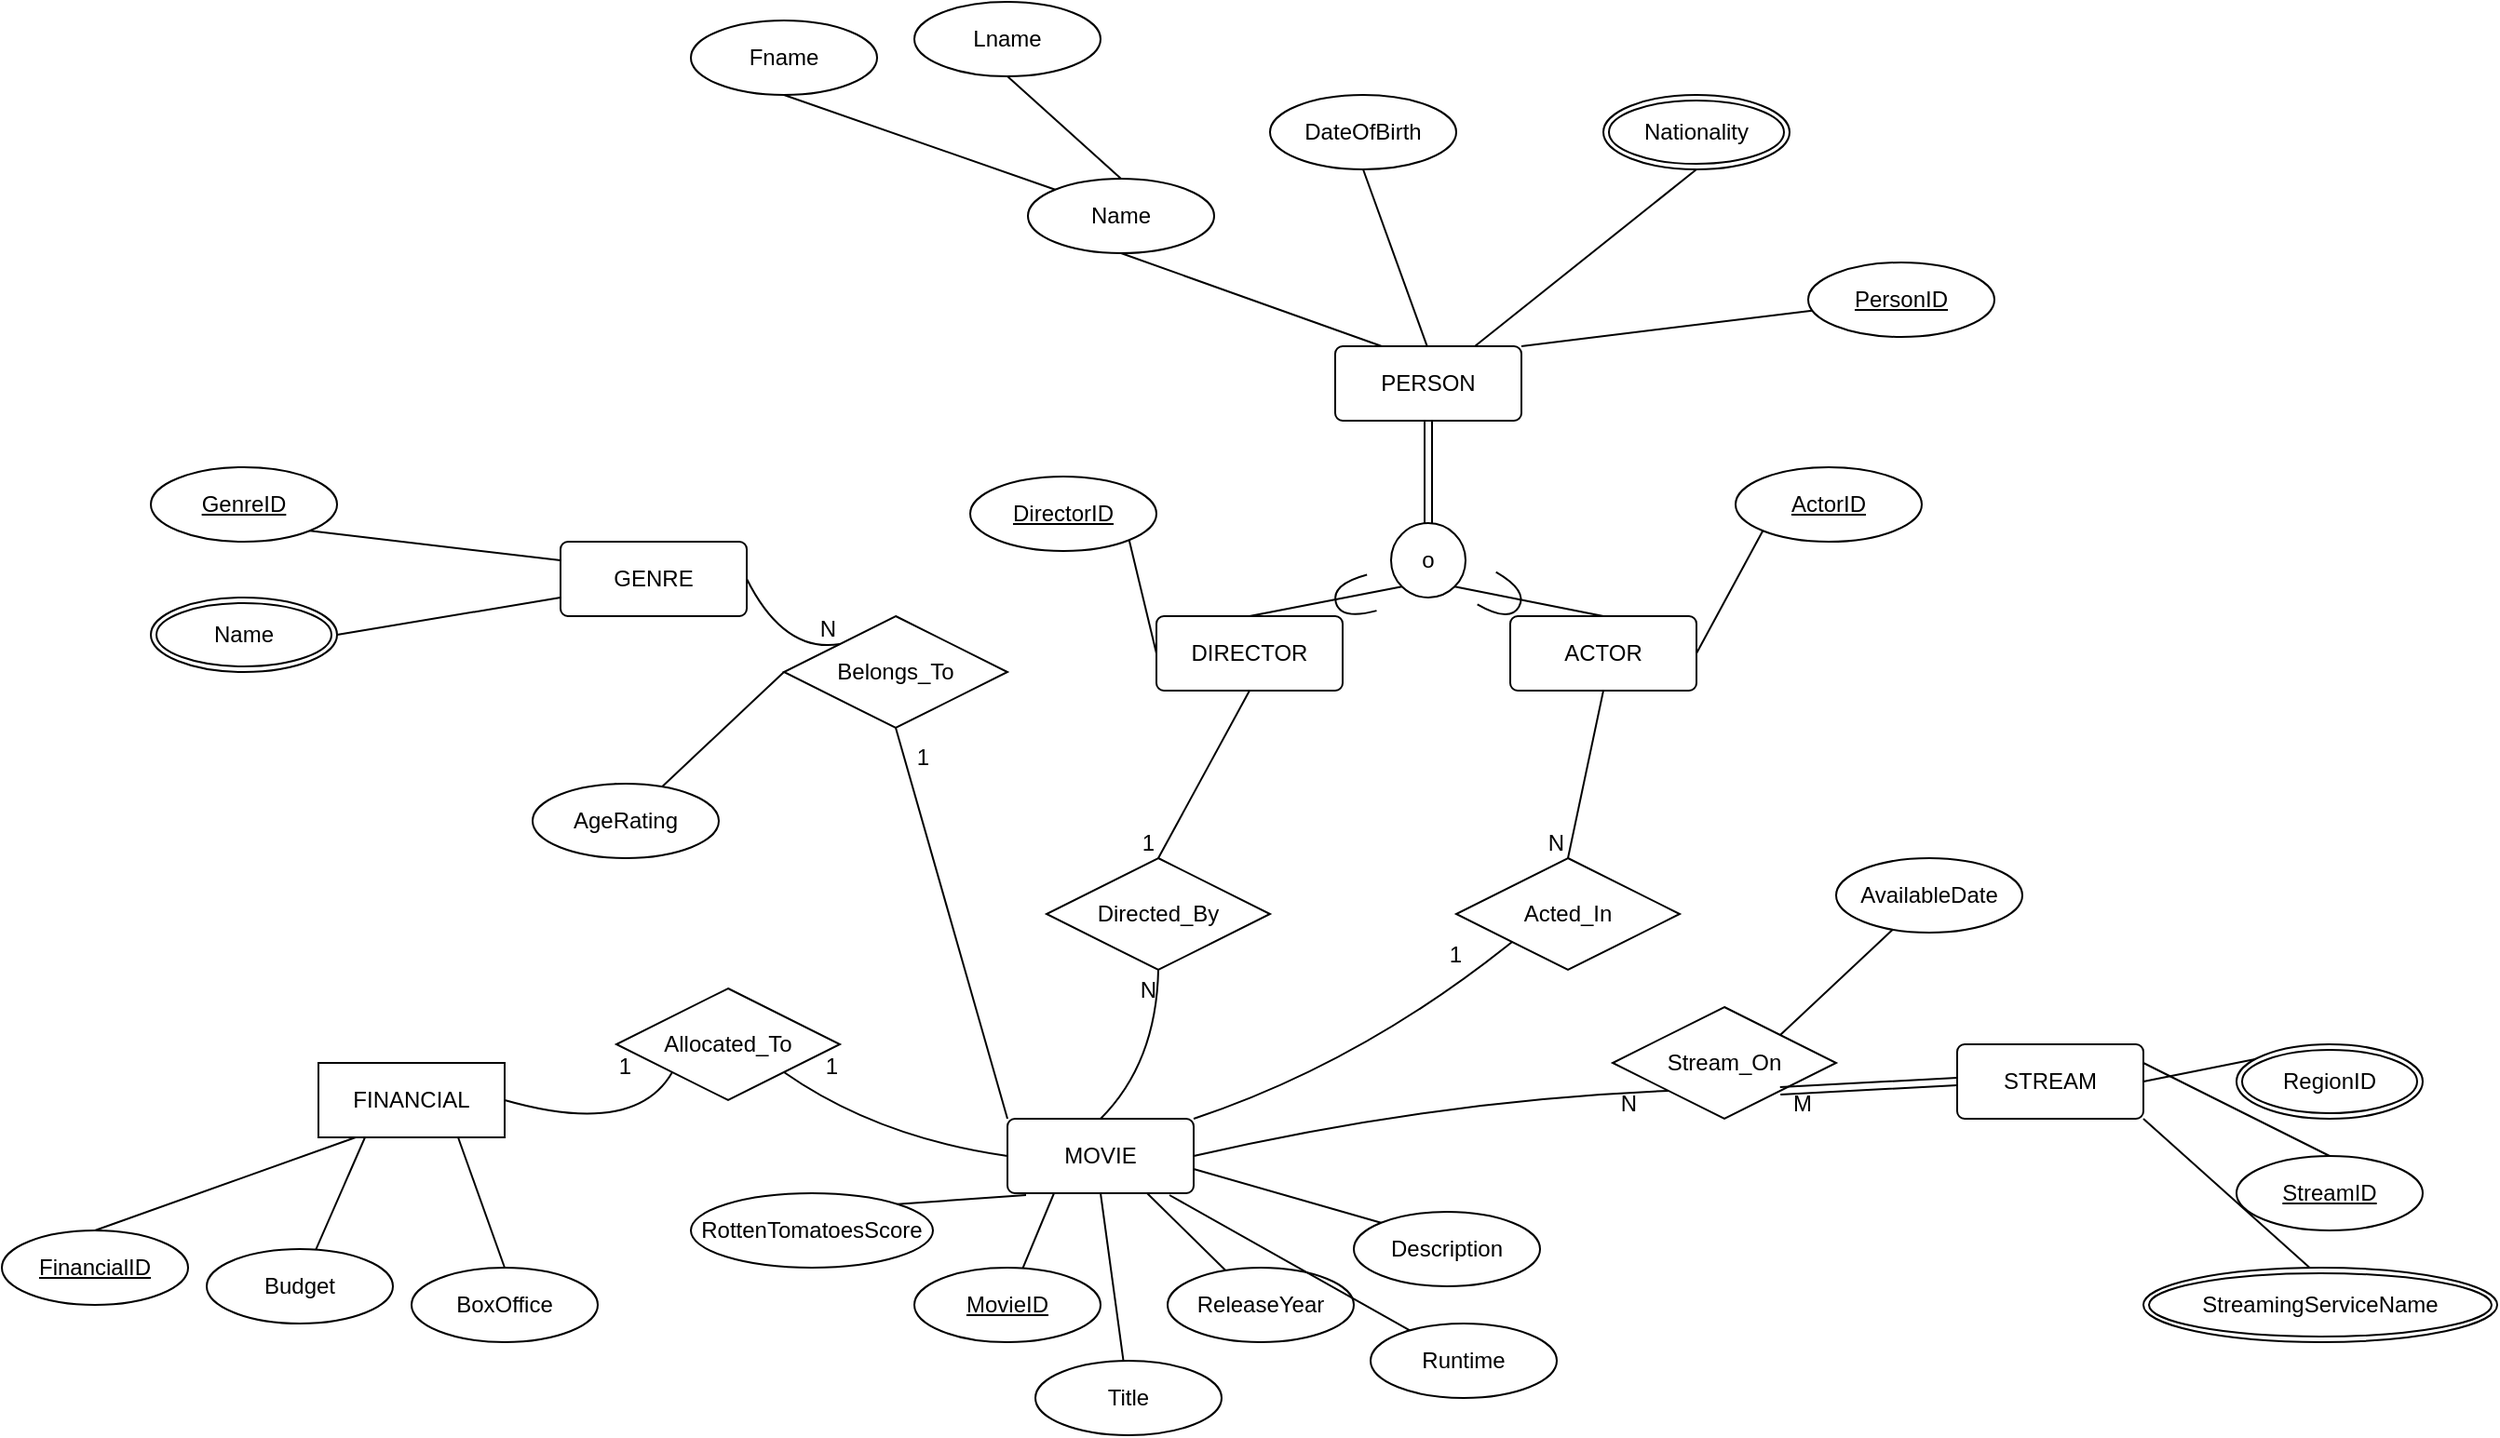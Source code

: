 <mxfile version="24.0.7" type="github" pages="2">
  <diagram id="R2lEEEUBdFMjLlhIrx00" name="Page-1">
    <mxGraphModel dx="1433" dy="663" grid="1" gridSize="10" guides="1" tooltips="1" connect="1" arrows="1" fold="1" page="1" pageScale="1" pageWidth="850" pageHeight="1100" math="0" shadow="0" extFonts="Permanent Marker^https://fonts.googleapis.com/css?family=Permanent+Marker">
      <root>
        <mxCell id="0" />
        <mxCell id="1" parent="0" />
        <mxCell id="fxX5GoJw1D74PvkWUNWs-8" value="" style="endArrow=none;html=1;rounded=0;fontSize=12;startSize=8;endSize=8;curved=1;exitX=0.25;exitY=0;exitDx=0;exitDy=0;entryX=0.5;entryY=1;entryDx=0;entryDy=0;" parent="1" source="fxX5GoJw1D74PvkWUNWs-40" target="fxX5GoJw1D74PvkWUNWs-46" edge="1">
          <mxGeometry width="50" height="50" relative="1" as="geometry">
            <mxPoint x="-4.0" y="195.36" as="sourcePoint" />
            <mxPoint x="-56.941" y="174.888" as="targetPoint" />
          </mxGeometry>
        </mxCell>
        <mxCell id="fxX5GoJw1D74PvkWUNWs-11" value="" style="endArrow=none;html=1;rounded=0;fontSize=12;startSize=8;endSize=8;curved=1;exitX=0.506;exitY=0.087;exitDx=0;exitDy=0;exitPerimeter=0;entryX=0.5;entryY=1;entryDx=0;entryDy=0;" parent="1" source="fxX5GoJw1D74PvkWUNWs-40" target="fxX5GoJw1D74PvkWUNWs-47" edge="1">
          <mxGeometry width="50" height="50" relative="1" as="geometry">
            <mxPoint x="26.96" y="196.98" as="sourcePoint" />
            <mxPoint x="32.749" y="134.941" as="targetPoint" />
          </mxGeometry>
        </mxCell>
        <mxCell id="fxX5GoJw1D74PvkWUNWs-14" value="" style="endArrow=none;html=1;rounded=0;fontSize=12;startSize=8;endSize=8;curved=1;exitX=0.75;exitY=0;exitDx=0;exitDy=0;entryX=0.5;entryY=1;entryDx=0;entryDy=0;" parent="1" source="fxX5GoJw1D74PvkWUNWs-40" target="e88FpIEF1NWtb49Bq8nE-19" edge="1">
          <mxGeometry width="50" height="50" relative="1" as="geometry">
            <mxPoint x="101.0" y="225" as="sourcePoint" />
            <mxPoint x="171" y="125" as="targetPoint" />
          </mxGeometry>
        </mxCell>
        <mxCell id="fxX5GoJw1D74PvkWUNWs-16" value="" style="endArrow=none;html=1;rounded=0;fontSize=12;startSize=8;endSize=8;curved=1;exitX=0;exitY=0;exitDx=0;exitDy=0;entryX=0.5;entryY=1;entryDx=0;entryDy=0;" parent="1" source="fxX5GoJw1D74PvkWUNWs-46" target="fxX5GoJw1D74PvkWUNWs-49" edge="1">
          <mxGeometry width="50" height="50" relative="1" as="geometry">
            <mxPoint x="-143.44" y="121.24" as="sourcePoint" />
            <mxPoint x="-272.1" y="87.96" as="targetPoint" />
          </mxGeometry>
        </mxCell>
        <mxCell id="fxX5GoJw1D74PvkWUNWs-30" value="" style="endArrow=none;html=1;rounded=0;fontSize=12;startSize=8;endSize=8;curved=1;entryX=0.5;entryY=1;entryDx=0;entryDy=0;exitX=0.5;exitY=0;exitDx=0;exitDy=0;" parent="1" source="fxX5GoJw1D74PvkWUNWs-46" target="fxX5GoJw1D74PvkWUNWs-50" edge="1">
          <mxGeometry width="50" height="50" relative="1" as="geometry">
            <mxPoint x="-134.32" y="117.64" as="sourcePoint" />
            <mxPoint x="-139" y="90" as="targetPoint" />
          </mxGeometry>
        </mxCell>
        <mxCell id="fxX5GoJw1D74PvkWUNWs-34" value="" style="endArrow=none;html=1;rounded=0;fontSize=12;startSize=8;endSize=8;curved=1;exitX=0.5;exitY=0;exitDx=0;exitDy=0;entryX=0;entryY=1;entryDx=0;entryDy=0;" parent="1" source="fxX5GoJw1D74PvkWUNWs-39" target="Y_qJSl2oarL1sRx_zYZ1-1" edge="1">
          <mxGeometry width="50" height="50" relative="1" as="geometry">
            <mxPoint x="-84" y="325" as="sourcePoint" />
            <mxPoint x="41.0" y="255" as="targetPoint" />
          </mxGeometry>
        </mxCell>
        <mxCell id="fxX5GoJw1D74PvkWUNWs-38" value="ACTOR" style="rounded=1;arcSize=10;whiteSpace=wrap;html=1;align=center;" parent="1" vertex="1">
          <mxGeometry x="100" y="350" width="100" height="40" as="geometry" />
        </mxCell>
        <mxCell id="fxX5GoJw1D74PvkWUNWs-39" value="DIRECTOR" style="rounded=1;arcSize=10;whiteSpace=wrap;html=1;align=center;" parent="1" vertex="1">
          <mxGeometry x="-90" y="350" width="100" height="40" as="geometry" />
        </mxCell>
        <mxCell id="fxX5GoJw1D74PvkWUNWs-40" value="PERSON" style="rounded=1;arcSize=10;whiteSpace=wrap;html=1;align=center;" parent="1" vertex="1">
          <mxGeometry x="6" y="205" width="100" height="40" as="geometry" />
        </mxCell>
        <mxCell id="fxX5GoJw1D74PvkWUNWs-43" value="MOVIE" style="rounded=1;arcSize=10;whiteSpace=wrap;html=1;align=center;" parent="1" vertex="1">
          <mxGeometry x="-170" y="620" width="100" height="40" as="geometry" />
        </mxCell>
        <mxCell id="fxX5GoJw1D74PvkWUNWs-44" value="GENRE" style="rounded=1;arcSize=10;whiteSpace=wrap;html=1;align=center;" parent="1" vertex="1">
          <mxGeometry x="-410" y="310" width="100" height="40" as="geometry" />
        </mxCell>
        <mxCell id="fxX5GoJw1D74PvkWUNWs-45" value="&lt;div&gt;STREAM&lt;/div&gt;" style="rounded=1;arcSize=10;whiteSpace=wrap;html=1;align=center;" parent="1" vertex="1">
          <mxGeometry x="340" y="580" width="100" height="40" as="geometry" />
        </mxCell>
        <mxCell id="fxX5GoJw1D74PvkWUNWs-46" value="Name" style="ellipse;whiteSpace=wrap;html=1;align=center;" parent="1" vertex="1">
          <mxGeometry x="-159" y="115" width="100" height="40" as="geometry" />
        </mxCell>
        <mxCell id="fxX5GoJw1D74PvkWUNWs-47" value="DateOfBirth" style="ellipse;whiteSpace=wrap;html=1;align=center;" parent="1" vertex="1">
          <mxGeometry x="-29" y="70" width="100" height="40" as="geometry" />
        </mxCell>
        <mxCell id="fxX5GoJw1D74PvkWUNWs-49" value="Fname" style="ellipse;whiteSpace=wrap;html=1;align=center;" parent="1" vertex="1">
          <mxGeometry x="-340" y="30" width="100" height="40" as="geometry" />
        </mxCell>
        <mxCell id="fxX5GoJw1D74PvkWUNWs-50" value="Lname" style="ellipse;whiteSpace=wrap;html=1;align=center;" parent="1" vertex="1">
          <mxGeometry x="-220" y="20" width="100" height="40" as="geometry" />
        </mxCell>
        <mxCell id="fxX5GoJw1D74PvkWUNWs-51" value="" style="endArrow=none;html=1;rounded=0;fontSize=12;startSize=8;endSize=8;curved=1;entryX=1;entryY=1;entryDx=0;entryDy=0;exitX=0.5;exitY=0;exitDx=0;exitDy=0;" parent="1" source="fxX5GoJw1D74PvkWUNWs-38" target="Y_qJSl2oarL1sRx_zYZ1-1" edge="1">
          <mxGeometry relative="1" as="geometry">
            <mxPoint x="-49" y="295" as="sourcePoint" />
            <mxPoint x="111" y="295" as="targetPoint" />
          </mxGeometry>
        </mxCell>
        <mxCell id="fxX5GoJw1D74PvkWUNWs-55" value="" style="endArrow=none;html=1;rounded=0;fontSize=12;startSize=8;endSize=8;curved=1;exitX=1;exitY=1;exitDx=0;exitDy=0;entryX=0;entryY=0.5;entryDx=0;entryDy=0;" parent="1" source="qy2jAAidcB_i0tZy5J_H-33" target="fxX5GoJw1D74PvkWUNWs-39" edge="1">
          <mxGeometry relative="1" as="geometry">
            <mxPoint x="-129.0" y="315" as="sourcePoint" />
            <mxPoint x="-79" y="375" as="targetPoint" />
          </mxGeometry>
        </mxCell>
        <mxCell id="fxX5GoJw1D74PvkWUNWs-56" value="" style="endArrow=none;html=1;rounded=0;fontSize=12;startSize=8;endSize=8;curved=1;exitX=1;exitY=0.5;exitDx=0;exitDy=0;entryX=0;entryY=1;entryDx=0;entryDy=0;" parent="1" source="fxX5GoJw1D74PvkWUNWs-38" target="qy2jAAidcB_i0tZy5J_H-34" edge="1">
          <mxGeometry relative="1" as="geometry">
            <mxPoint x="191" y="295" as="sourcePoint" />
            <mxPoint x="241.0" y="315" as="targetPoint" />
          </mxGeometry>
        </mxCell>
        <mxCell id="qy2jAAidcB_i0tZy5J_H-3" value="" style="endArrow=none;html=1;rounded=0;fontSize=12;startSize=8;endSize=8;curved=1;exitX=0.5;exitY=1;exitDx=0;exitDy=0;" parent="1" source="fxX5GoJw1D74PvkWUNWs-43" target="qy2jAAidcB_i0tZy5J_H-4" edge="1">
          <mxGeometry relative="1" as="geometry">
            <mxPoint x="-95" y="680" as="sourcePoint" />
            <mxPoint x="-75" y="690" as="targetPoint" />
          </mxGeometry>
        </mxCell>
        <mxCell id="qy2jAAidcB_i0tZy5J_H-4" value="Title" style="ellipse;whiteSpace=wrap;html=1;align=center;" parent="1" vertex="1">
          <mxGeometry x="-155" y="750" width="100" height="40" as="geometry" />
        </mxCell>
        <mxCell id="qy2jAAidcB_i0tZy5J_H-5" value="" style="endArrow=none;html=1;rounded=0;fontSize=12;startSize=8;endSize=8;curved=1;exitX=0.75;exitY=1;exitDx=0;exitDy=0;" parent="1" source="fxX5GoJw1D74PvkWUNWs-43" target="qy2jAAidcB_i0tZy5J_H-6" edge="1">
          <mxGeometry relative="1" as="geometry">
            <mxPoint x="-74" y="704.5" as="sourcePoint" />
            <mxPoint x="-45" y="690" as="targetPoint" />
          </mxGeometry>
        </mxCell>
        <mxCell id="qy2jAAidcB_i0tZy5J_H-6" value="ReleaseYear" style="ellipse;whiteSpace=wrap;html=1;align=center;" parent="1" vertex="1">
          <mxGeometry x="-84" y="700" width="100" height="40" as="geometry" />
        </mxCell>
        <mxCell id="qy2jAAidcB_i0tZy5J_H-7" value="" style="endArrow=none;html=1;rounded=0;fontSize=12;startSize=8;endSize=8;curved=1;exitX=0.87;exitY=1.025;exitDx=0;exitDy=0;exitPerimeter=0;" parent="1" source="fxX5GoJw1D74PvkWUNWs-43" target="qy2jAAidcB_i0tZy5J_H-8" edge="1">
          <mxGeometry relative="1" as="geometry">
            <mxPoint x="-44" y="670" as="sourcePoint" />
            <mxPoint x="75" y="750" as="targetPoint" />
          </mxGeometry>
        </mxCell>
        <mxCell id="qy2jAAidcB_i0tZy5J_H-8" value="&lt;div&gt;Runtime&lt;/div&gt;" style="ellipse;whiteSpace=wrap;html=1;align=center;" parent="1" vertex="1">
          <mxGeometry x="25" y="730" width="100" height="40" as="geometry" />
        </mxCell>
        <mxCell id="qy2jAAidcB_i0tZy5J_H-9" value="" style="endArrow=none;html=1;rounded=0;fontSize=12;startSize=8;endSize=8;curved=1;entryX=0.1;entryY=1.025;entryDx=0;entryDy=0;entryPerimeter=0;exitX=1;exitY=0;exitDx=0;exitDy=0;" parent="1" source="qy2jAAidcB_i0tZy5J_H-12" target="fxX5GoJw1D74PvkWUNWs-43" edge="1">
          <mxGeometry relative="1" as="geometry">
            <mxPoint x="-245" y="650" as="sourcePoint" />
            <mxPoint x="-134" y="670" as="targetPoint" />
          </mxGeometry>
        </mxCell>
        <mxCell id="qy2jAAidcB_i0tZy5J_H-12" value="RottenTomatoesScore" style="ellipse;whiteSpace=wrap;html=1;align=center;" parent="1" vertex="1">
          <mxGeometry x="-340" y="660" width="130" height="40" as="geometry" />
        </mxCell>
        <mxCell id="qy2jAAidcB_i0tZy5J_H-13" value="" style="endArrow=none;html=1;rounded=0;fontSize=12;startSize=8;endSize=8;curved=1;exitX=0.25;exitY=1;exitDx=0;exitDy=0;" parent="1" source="Cwoue6mmqYgSt9HGA66z-36" target="qy2jAAidcB_i0tZy5J_H-14" edge="1">
          <mxGeometry relative="1" as="geometry">
            <mxPoint x="-95" y="660" as="sourcePoint" />
            <mxPoint x="-45" y="830" as="targetPoint" />
          </mxGeometry>
        </mxCell>
        <mxCell id="qy2jAAidcB_i0tZy5J_H-14" value="Budget" style="ellipse;whiteSpace=wrap;html=1;align=center;" parent="1" vertex="1">
          <mxGeometry x="-600" y="690" width="100" height="40" as="geometry" />
        </mxCell>
        <mxCell id="qy2jAAidcB_i0tZy5J_H-15" value="" style="endArrow=none;html=1;rounded=0;fontSize=12;startSize=8;endSize=8;curved=1;entryX=0.75;entryY=1;entryDx=0;entryDy=0;exitX=0.5;exitY=0;exitDx=0;exitDy=0;" parent="1" source="qy2jAAidcB_i0tZy5J_H-16" target="Cwoue6mmqYgSt9HGA66z-36" edge="1">
          <mxGeometry relative="1" as="geometry">
            <mxPoint x="-175" y="810" as="sourcePoint" />
            <mxPoint x="-155" y="800" as="targetPoint" />
          </mxGeometry>
        </mxCell>
        <mxCell id="qy2jAAidcB_i0tZy5J_H-16" value="BoxOffice" style="ellipse;whiteSpace=wrap;html=1;align=center;" parent="1" vertex="1">
          <mxGeometry x="-490" y="700" width="100" height="40" as="geometry" />
        </mxCell>
        <mxCell id="qy2jAAidcB_i0tZy5J_H-17" value="" style="endArrow=none;html=1;rounded=0;fontSize=12;startSize=8;endSize=8;curved=1;entryX=0;entryY=0.25;entryDx=0;entryDy=0;exitX=1;exitY=1;exitDx=0;exitDy=0;" parent="1" source="qy2jAAidcB_i0tZy5J_H-41" target="fxX5GoJw1D74PvkWUNWs-44" edge="1">
          <mxGeometry relative="1" as="geometry">
            <mxPoint x="-527.2" y="311.16" as="sourcePoint" />
            <mxPoint x="-450" y="310" as="targetPoint" />
          </mxGeometry>
        </mxCell>
        <mxCell id="qy2jAAidcB_i0tZy5J_H-19" value="" style="endArrow=none;html=1;rounded=0;fontSize=12;startSize=8;endSize=8;curved=1;entryX=0;entryY=0.75;entryDx=0;entryDy=0;exitX=1;exitY=0.5;exitDx=0;exitDy=0;" parent="1" source="qy2jAAidcB_i0tZy5J_H-31" target="fxX5GoJw1D74PvkWUNWs-44" edge="1">
          <mxGeometry relative="1" as="geometry">
            <mxPoint x="-550" y="360" as="sourcePoint" />
            <mxPoint x="-440" y="350" as="targetPoint" />
          </mxGeometry>
        </mxCell>
        <mxCell id="qy2jAAidcB_i0tZy5J_H-21" value="" style="endArrow=none;html=1;rounded=0;fontSize=12;startSize=8;endSize=8;curved=1;exitX=1;exitY=0.25;exitDx=0;exitDy=0;entryX=0.5;entryY=0;entryDx=0;entryDy=0;" parent="1" source="fxX5GoJw1D74PvkWUNWs-45" target="qy2jAAidcB_i0tZy5J_H-40" edge="1">
          <mxGeometry relative="1" as="geometry">
            <mxPoint x="429" y="750" as="sourcePoint" />
            <mxPoint x="449.934" y="753.848" as="targetPoint" />
          </mxGeometry>
        </mxCell>
        <mxCell id="qy2jAAidcB_i0tZy5J_H-25" value="" style="endArrow=none;html=1;rounded=0;fontSize=12;startSize=8;endSize=8;curved=1;exitX=1;exitY=1;exitDx=0;exitDy=0;entryX=0.511;entryY=0.175;entryDx=0;entryDy=0;entryPerimeter=0;" parent="1" source="fxX5GoJw1D74PvkWUNWs-45" target="e88FpIEF1NWtb49Bq8nE-46" edge="1">
          <mxGeometry relative="1" as="geometry">
            <mxPoint x="389" y="810" as="sourcePoint" />
            <mxPoint x="498.677" y="840.039" as="targetPoint" />
          </mxGeometry>
        </mxCell>
        <mxCell id="qy2jAAidcB_i0tZy5J_H-27" value="" style="endArrow=none;html=1;rounded=0;fontSize=12;startSize=8;endSize=8;curved=1;exitX=1;exitY=0;exitDx=0;exitDy=0;" parent="1" source="Y_qJSl2oarL1sRx_zYZ1-15" target="qy2jAAidcB_i0tZy5J_H-28" edge="1">
          <mxGeometry relative="1" as="geometry">
            <mxPoint x="399" y="700" as="sourcePoint" />
            <mxPoint x="559" y="700" as="targetPoint" />
          </mxGeometry>
        </mxCell>
        <mxCell id="qy2jAAidcB_i0tZy5J_H-28" value="AvailableDate" style="ellipse;whiteSpace=wrap;html=1;align=center;" parent="1" vertex="1">
          <mxGeometry x="275" y="480" width="100" height="40" as="geometry" />
        </mxCell>
        <mxCell id="qy2jAAidcB_i0tZy5J_H-29" value="" style="endArrow=none;html=1;rounded=0;fontSize=12;startSize=8;endSize=8;curved=1;exitX=1;exitY=0.5;exitDx=0;exitDy=0;entryX=0.5;entryY=0;entryDx=0;entryDy=0;" parent="1" source="fxX5GoJw1D74PvkWUNWs-45" target="e88FpIEF1NWtb49Bq8nE-47" edge="1">
          <mxGeometry relative="1" as="geometry">
            <mxPoint x="469" y="778.82" as="sourcePoint" />
            <mxPoint x="609.454" y="760.412" as="targetPoint" />
          </mxGeometry>
        </mxCell>
        <mxCell id="qy2jAAidcB_i0tZy5J_H-31" value="Name" style="ellipse;shape=doubleEllipse;margin=3;whiteSpace=wrap;html=1;align=center;" parent="1" vertex="1">
          <mxGeometry x="-630" y="340" width="100" height="40" as="geometry" />
        </mxCell>
        <mxCell id="qy2jAAidcB_i0tZy5J_H-33" value="&lt;div&gt;DirectorID&lt;/div&gt;" style="ellipse;whiteSpace=wrap;html=1;align=center;fontStyle=4;" parent="1" vertex="1">
          <mxGeometry x="-190" y="275" width="100" height="40" as="geometry" />
        </mxCell>
        <mxCell id="qy2jAAidcB_i0tZy5J_H-34" value="ActorID" style="ellipse;whiteSpace=wrap;html=1;align=center;fontStyle=4;" parent="1" vertex="1">
          <mxGeometry x="221" y="270" width="100" height="40" as="geometry" />
        </mxCell>
        <mxCell id="qy2jAAidcB_i0tZy5J_H-40" value="StreamID" style="ellipse;whiteSpace=wrap;html=1;align=center;fontStyle=4;" parent="1" vertex="1">
          <mxGeometry x="490" y="640" width="100" height="40" as="geometry" />
        </mxCell>
        <mxCell id="qy2jAAidcB_i0tZy5J_H-41" value="GenreID" style="ellipse;whiteSpace=wrap;html=1;align=center;fontStyle=4;" parent="1" vertex="1">
          <mxGeometry x="-630" y="270" width="100" height="40" as="geometry" />
        </mxCell>
        <mxCell id="Y_qJSl2oarL1sRx_zYZ1-1" value="o" style="ellipse;whiteSpace=wrap;html=1;aspect=fixed;" parent="1" vertex="1">
          <mxGeometry x="36" y="300" width="40" height="40" as="geometry" />
        </mxCell>
        <mxCell id="Y_qJSl2oarL1sRx_zYZ1-3" value="" style="shape=link;html=1;rounded=0;fontSize=12;startSize=8;endSize=8;curved=1;exitX=0.5;exitY=1;exitDx=0;exitDy=0;entryX=0.5;entryY=0;entryDx=0;entryDy=0;" parent="1" source="fxX5GoJw1D74PvkWUNWs-40" target="Y_qJSl2oarL1sRx_zYZ1-1" edge="1">
          <mxGeometry relative="1" as="geometry">
            <mxPoint x="-10" y="310" as="sourcePoint" />
            <mxPoint x="150" y="310" as="targetPoint" />
          </mxGeometry>
        </mxCell>
        <mxCell id="Y_qJSl2oarL1sRx_zYZ1-4" value="" style="resizable=0;html=1;whiteSpace=wrap;align=right;verticalAlign=bottom;" parent="Y_qJSl2oarL1sRx_zYZ1-3" connectable="0" vertex="1">
          <mxGeometry x="1" relative="1" as="geometry" />
        </mxCell>
        <mxCell id="Y_qJSl2oarL1sRx_zYZ1-5" value="Directed_By" style="shape=rhombus;perimeter=rhombusPerimeter;whiteSpace=wrap;html=1;align=center;" parent="1" vertex="1">
          <mxGeometry x="-149" y="480" width="120" height="60" as="geometry" />
        </mxCell>
        <mxCell id="Y_qJSl2oarL1sRx_zYZ1-8" value="Acted_In" style="shape=rhombus;perimeter=rhombusPerimeter;whiteSpace=wrap;html=1;align=center;" parent="1" vertex="1">
          <mxGeometry x="71" y="480" width="120" height="60" as="geometry" />
        </mxCell>
        <mxCell id="Y_qJSl2oarL1sRx_zYZ1-11" value="Belongs_To" style="shape=rhombus;perimeter=rhombusPerimeter;whiteSpace=wrap;html=1;align=center;" parent="1" vertex="1">
          <mxGeometry x="-290" y="350" width="120" height="60" as="geometry" />
        </mxCell>
        <mxCell id="Y_qJSl2oarL1sRx_zYZ1-15" value="Stream_On" style="shape=rhombus;perimeter=rhombusPerimeter;whiteSpace=wrap;html=1;align=center;" parent="1" vertex="1">
          <mxGeometry x="155" y="560" width="120" height="60" as="geometry" />
        </mxCell>
        <mxCell id="Y_qJSl2oarL1sRx_zYZ1-22" value="" style="endArrow=none;html=1;rounded=0;fontSize=12;startSize=8;endSize=8;curved=1;exitX=0.25;exitY=1;exitDx=0;exitDy=0;" parent="1" source="fxX5GoJw1D74PvkWUNWs-43" target="Y_qJSl2oarL1sRx_zYZ1-21" edge="1">
          <mxGeometry relative="1" as="geometry">
            <mxPoint x="-145" y="660" as="sourcePoint" />
            <mxPoint x="-157.019" y="690.256" as="targetPoint" />
          </mxGeometry>
        </mxCell>
        <mxCell id="Y_qJSl2oarL1sRx_zYZ1-21" value="MovieID" style="ellipse;whiteSpace=wrap;html=1;align=center;fontStyle=4;" parent="1" vertex="1">
          <mxGeometry x="-220" y="700" width="100" height="40" as="geometry" />
        </mxCell>
        <mxCell id="Cwoue6mmqYgSt9HGA66z-1" value="" style="shape=requiredInterface;html=1;verticalLabelPosition=bottom;sketch=0;direction=south;rotation=75;" parent="1" vertex="1">
          <mxGeometry x="6" y="330" width="20" height="20" as="geometry" />
        </mxCell>
        <mxCell id="Cwoue6mmqYgSt9HGA66z-3" value="" style="shape=requiredInterface;html=1;verticalLabelPosition=bottom;sketch=0;direction=south;rotation=-60;movable=1;resizable=1;rotatable=1;deletable=1;editable=1;locked=0;connectable=1;points=[];" parent="1" vertex="1">
          <mxGeometry x="86" y="330" width="20" height="20" as="geometry" />
        </mxCell>
        <mxCell id="Cwoue6mmqYgSt9HGA66z-9" value="" style="endArrow=none;html=1;rounded=0;fontSize=12;startSize=8;endSize=8;curved=1;entryX=0;entryY=0.5;entryDx=0;entryDy=0;" parent="1" source="Cwoue6mmqYgSt9HGA66z-10" target="Y_qJSl2oarL1sRx_zYZ1-11" edge="1">
          <mxGeometry relative="1" as="geometry">
            <mxPoint x="-380" y="440" as="sourcePoint" />
            <mxPoint x="-220" y="440" as="targetPoint" />
          </mxGeometry>
        </mxCell>
        <mxCell id="Cwoue6mmqYgSt9HGA66z-11" value="" style="endArrow=none;html=1;rounded=0;fontSize=12;startSize=8;endSize=8;curved=1;entryX=0;entryY=0.5;entryDx=0;entryDy=0;" parent="1" target="Cwoue6mmqYgSt9HGA66z-10" edge="1">
          <mxGeometry relative="1" as="geometry">
            <mxPoint x="-380" y="440" as="sourcePoint" />
            <mxPoint x="-290" y="400" as="targetPoint" />
          </mxGeometry>
        </mxCell>
        <mxCell id="Cwoue6mmqYgSt9HGA66z-10" value="AgeRating" style="ellipse;whiteSpace=wrap;html=1;align=center;" parent="1" vertex="1">
          <mxGeometry x="-425" y="440" width="100" height="40" as="geometry" />
        </mxCell>
        <mxCell id="Cwoue6mmqYgSt9HGA66z-12" value="" style="endArrow=none;html=1;rounded=0;fontSize=12;startSize=8;endSize=8;curved=1;exitX=1;exitY=0.5;exitDx=0;exitDy=0;entryX=0;entryY=0;entryDx=0;entryDy=0;" parent="1" source="fxX5GoJw1D74PvkWUNWs-44" target="Y_qJSl2oarL1sRx_zYZ1-11" edge="1">
          <mxGeometry relative="1" as="geometry">
            <mxPoint x="-315" y="245" as="sourcePoint" />
            <mxPoint x="-155" y="245" as="targetPoint" />
            <Array as="points">
              <mxPoint x="-290" y="370" />
            </Array>
          </mxGeometry>
        </mxCell>
        <mxCell id="Cwoue6mmqYgSt9HGA66z-13" value="N" style="resizable=0;html=1;whiteSpace=wrap;align=right;verticalAlign=bottom;" parent="Cwoue6mmqYgSt9HGA66z-12" connectable="0" vertex="1">
          <mxGeometry x="1" relative="1" as="geometry" />
        </mxCell>
        <mxCell id="Cwoue6mmqYgSt9HGA66z-15" value="" style="endArrow=none;html=1;rounded=0;fontSize=12;startSize=8;endSize=8;curved=1;entryX=0.5;entryY=1;entryDx=0;entryDy=0;exitX=0;exitY=0;exitDx=0;exitDy=0;" parent="1" source="fxX5GoJw1D74PvkWUNWs-43" target="Y_qJSl2oarL1sRx_zYZ1-11" edge="1">
          <mxGeometry relative="1" as="geometry">
            <mxPoint x="-360" y="450" as="sourcePoint" />
            <mxPoint x="-200" y="450" as="targetPoint" />
            <Array as="points" />
          </mxGeometry>
        </mxCell>
        <mxCell id="Cwoue6mmqYgSt9HGA66z-16" value="1" style="resizable=0;html=1;whiteSpace=wrap;align=right;verticalAlign=bottom;" parent="Cwoue6mmqYgSt9HGA66z-15" connectable="0" vertex="1">
          <mxGeometry x="1" relative="1" as="geometry">
            <mxPoint x="20" y="25" as="offset" />
          </mxGeometry>
        </mxCell>
        <mxCell id="Cwoue6mmqYgSt9HGA66z-17" value="" style="endArrow=none;html=1;rounded=0;fontSize=12;startSize=8;endSize=8;curved=1;exitX=0.5;exitY=1;exitDx=0;exitDy=0;entryX=0.5;entryY=0;entryDx=0;entryDy=0;" parent="1" source="fxX5GoJw1D74PvkWUNWs-39" target="Y_qJSl2oarL1sRx_zYZ1-5" edge="1">
          <mxGeometry relative="1" as="geometry">
            <mxPoint x="-180" y="460" as="sourcePoint" />
            <mxPoint x="-20" y="460" as="targetPoint" />
          </mxGeometry>
        </mxCell>
        <mxCell id="Cwoue6mmqYgSt9HGA66z-18" value="1" style="resizable=0;html=1;whiteSpace=wrap;align=right;verticalAlign=bottom;" parent="Cwoue6mmqYgSt9HGA66z-17" connectable="0" vertex="1">
          <mxGeometry x="1" relative="1" as="geometry" />
        </mxCell>
        <mxCell id="Cwoue6mmqYgSt9HGA66z-19" value="" style="endArrow=none;html=1;rounded=0;fontSize=12;startSize=8;endSize=8;curved=1;entryX=0.5;entryY=1;entryDx=0;entryDy=0;" parent="1" target="Y_qJSl2oarL1sRx_zYZ1-5" edge="1">
          <mxGeometry relative="1" as="geometry">
            <mxPoint x="-120" y="620" as="sourcePoint" />
            <mxPoint x="-20" y="460" as="targetPoint" />
            <Array as="points">
              <mxPoint x="-90" y="590" />
            </Array>
          </mxGeometry>
        </mxCell>
        <mxCell id="Cwoue6mmqYgSt9HGA66z-20" value="N" style="resizable=0;html=1;whiteSpace=wrap;align=right;verticalAlign=bottom;" parent="Cwoue6mmqYgSt9HGA66z-19" connectable="0" vertex="1">
          <mxGeometry x="1" relative="1" as="geometry">
            <mxPoint y="20" as="offset" />
          </mxGeometry>
        </mxCell>
        <mxCell id="Cwoue6mmqYgSt9HGA66z-22" value="" style="endArrow=none;html=1;rounded=0;fontSize=12;startSize=8;endSize=8;curved=1;entryX=0;entryY=1;entryDx=0;entryDy=0;exitX=1;exitY=0;exitDx=0;exitDy=0;" parent="1" source="fxX5GoJw1D74PvkWUNWs-43" target="Y_qJSl2oarL1sRx_zYZ1-8" edge="1">
          <mxGeometry relative="1" as="geometry">
            <mxPoint x="-70" y="480" as="sourcePoint" />
            <mxPoint x="90" y="480" as="targetPoint" />
            <Array as="points">
              <mxPoint x="20" y="590" />
            </Array>
          </mxGeometry>
        </mxCell>
        <mxCell id="Cwoue6mmqYgSt9HGA66z-23" value="1" style="resizable=0;html=1;whiteSpace=wrap;align=right;verticalAlign=bottom;" parent="Cwoue6mmqYgSt9HGA66z-22" connectable="0" vertex="1">
          <mxGeometry x="1" relative="1" as="geometry">
            <mxPoint x="-25" y="15" as="offset" />
          </mxGeometry>
        </mxCell>
        <mxCell id="Cwoue6mmqYgSt9HGA66z-24" value="" style="endArrow=none;html=1;rounded=0;fontSize=12;startSize=8;endSize=8;curved=1;exitX=0.5;exitY=1;exitDx=0;exitDy=0;entryX=0.5;entryY=0;entryDx=0;entryDy=0;" parent="1" source="fxX5GoJw1D74PvkWUNWs-38" target="Y_qJSl2oarL1sRx_zYZ1-8" edge="1">
          <mxGeometry relative="1" as="geometry">
            <mxPoint x="-70" y="480" as="sourcePoint" />
            <mxPoint x="90" y="480" as="targetPoint" />
          </mxGeometry>
        </mxCell>
        <mxCell id="Cwoue6mmqYgSt9HGA66z-25" value="N" style="resizable=0;html=1;whiteSpace=wrap;align=right;verticalAlign=bottom;" parent="Cwoue6mmqYgSt9HGA66z-24" connectable="0" vertex="1">
          <mxGeometry x="1" relative="1" as="geometry" />
        </mxCell>
        <mxCell id="Cwoue6mmqYgSt9HGA66z-26" value="" style="endArrow=none;html=1;rounded=0;fontSize=12;startSize=8;endSize=8;curved=1;exitX=1;exitY=0.5;exitDx=0;exitDy=0;entryX=0;entryY=1;entryDx=0;entryDy=0;" parent="1" source="fxX5GoJw1D74PvkWUNWs-43" target="Y_qJSl2oarL1sRx_zYZ1-15" edge="1">
          <mxGeometry relative="1" as="geometry">
            <mxPoint x="-30" y="610" as="sourcePoint" />
            <mxPoint x="130" y="610" as="targetPoint" />
            <Array as="points">
              <mxPoint x="60" y="610" />
            </Array>
          </mxGeometry>
        </mxCell>
        <mxCell id="Cwoue6mmqYgSt9HGA66z-27" value="N" style="resizable=0;html=1;whiteSpace=wrap;align=right;verticalAlign=bottom;" parent="Cwoue6mmqYgSt9HGA66z-26" connectable="0" vertex="1">
          <mxGeometry x="1" relative="1" as="geometry">
            <mxPoint x="-15" y="15" as="offset" />
          </mxGeometry>
        </mxCell>
        <mxCell id="Cwoue6mmqYgSt9HGA66z-33" value="" style="shape=link;html=1;rounded=0;fontSize=12;startSize=8;endSize=8;curved=1;exitX=1;exitY=1;exitDx=0;exitDy=0;entryX=0;entryY=0.5;entryDx=0;entryDy=0;" parent="1" source="Y_qJSl2oarL1sRx_zYZ1-15" target="fxX5GoJw1D74PvkWUNWs-45" edge="1">
          <mxGeometry relative="1" as="geometry">
            <mxPoint x="245" y="659.23" as="sourcePoint" />
            <mxPoint x="405" y="659.23" as="targetPoint" />
            <Array as="points" />
          </mxGeometry>
        </mxCell>
        <mxCell id="Cwoue6mmqYgSt9HGA66z-34" value="M" style="resizable=0;html=1;whiteSpace=wrap;align=left;verticalAlign=bottom;" parent="Cwoue6mmqYgSt9HGA66z-33" connectable="0" vertex="1">
          <mxGeometry x="-1" relative="1" as="geometry">
            <mxPoint x="5" y="15" as="offset" />
          </mxGeometry>
        </mxCell>
        <mxCell id="Cwoue6mmqYgSt9HGA66z-36" value="FINANCIAL" style="whiteSpace=wrap;html=1;align=center;" parent="1" vertex="1">
          <mxGeometry x="-540" y="590" width="100" height="40" as="geometry" />
        </mxCell>
        <mxCell id="Cwoue6mmqYgSt9HGA66z-37" value="" style="endArrow=none;html=1;rounded=0;fontSize=12;startSize=8;endSize=8;curved=1;exitX=0.5;exitY=0;exitDx=0;exitDy=0;" parent="1" source="Cwoue6mmqYgSt9HGA66z-38" edge="1">
          <mxGeometry relative="1" as="geometry">
            <mxPoint x="-670" y="670" as="sourcePoint" />
            <mxPoint x="-520" y="630" as="targetPoint" />
          </mxGeometry>
        </mxCell>
        <mxCell id="Cwoue6mmqYgSt9HGA66z-38" value="FinancialID" style="ellipse;whiteSpace=wrap;html=1;align=center;fontStyle=4;" parent="1" vertex="1">
          <mxGeometry x="-710" y="680" width="100" height="40" as="geometry" />
        </mxCell>
        <mxCell id="Cwoue6mmqYgSt9HGA66z-39" value="Allocated_To" style="shape=rhombus;perimeter=rhombusPerimeter;whiteSpace=wrap;html=1;align=center;" parent="1" vertex="1">
          <mxGeometry x="-380" y="550" width="120" height="60" as="geometry" />
        </mxCell>
        <mxCell id="Cwoue6mmqYgSt9HGA66z-40" value="" style="endArrow=none;html=1;rounded=0;fontSize=12;startSize=8;endSize=8;curved=1;exitX=1;exitY=0.5;exitDx=0;exitDy=0;entryX=0;entryY=1;entryDx=0;entryDy=0;" parent="1" source="Cwoue6mmqYgSt9HGA66z-36" target="Cwoue6mmqYgSt9HGA66z-39" edge="1">
          <mxGeometry relative="1" as="geometry">
            <mxPoint x="-440" y="570" as="sourcePoint" />
            <mxPoint x="-280" y="570" as="targetPoint" />
            <Array as="points">
              <mxPoint x="-370" y="630" />
            </Array>
          </mxGeometry>
        </mxCell>
        <mxCell id="Cwoue6mmqYgSt9HGA66z-41" value="1" style="resizable=0;html=1;whiteSpace=wrap;align=right;verticalAlign=bottom;" parent="Cwoue6mmqYgSt9HGA66z-40" connectable="0" vertex="1">
          <mxGeometry x="1" relative="1" as="geometry">
            <mxPoint x="-20" y="5" as="offset" />
          </mxGeometry>
        </mxCell>
        <mxCell id="Cwoue6mmqYgSt9HGA66z-42" value="" style="endArrow=none;html=1;rounded=0;fontSize=12;startSize=8;endSize=8;curved=1;entryX=1;entryY=1;entryDx=0;entryDy=0;exitX=0;exitY=0.5;exitDx=0;exitDy=0;" parent="1" source="fxX5GoJw1D74PvkWUNWs-43" target="Cwoue6mmqYgSt9HGA66z-39" edge="1">
          <mxGeometry relative="1" as="geometry">
            <mxPoint x="-370" y="520" as="sourcePoint" />
            <mxPoint x="-210" y="520" as="targetPoint" />
            <Array as="points">
              <mxPoint x="-240" y="630" />
            </Array>
          </mxGeometry>
        </mxCell>
        <mxCell id="Cwoue6mmqYgSt9HGA66z-43" value="1" style="resizable=0;html=1;whiteSpace=wrap;align=right;verticalAlign=bottom;" parent="Cwoue6mmqYgSt9HGA66z-42" connectable="0" vertex="1">
          <mxGeometry x="1" relative="1" as="geometry">
            <mxPoint x="30" y="5" as="offset" />
          </mxGeometry>
        </mxCell>
        <mxCell id="e88FpIEF1NWtb49Bq8nE-1" value="" style="endArrow=none;html=1;rounded=0;fontSize=12;startSize=8;endSize=8;curved=1;exitX=1;exitY=0;exitDx=0;exitDy=0;" parent="1" source="fxX5GoJw1D74PvkWUNWs-40" target="e88FpIEF1NWtb49Bq8nE-2" edge="1">
          <mxGeometry relative="1" as="geometry">
            <mxPoint x="150" y="180" as="sourcePoint" />
            <mxPoint x="310" y="180" as="targetPoint" />
          </mxGeometry>
        </mxCell>
        <mxCell id="e88FpIEF1NWtb49Bq8nE-2" value="PersonID" style="ellipse;whiteSpace=wrap;html=1;align=center;fontStyle=4;" parent="1" vertex="1">
          <mxGeometry x="260" y="160" width="100" height="40" as="geometry" />
        </mxCell>
        <mxCell id="e88FpIEF1NWtb49Bq8nE-19" value="Nationality" style="ellipse;shape=doubleEllipse;margin=3;whiteSpace=wrap;html=1;align=center;" parent="1" vertex="1">
          <mxGeometry x="150" y="70" width="100" height="40" as="geometry" />
        </mxCell>
        <mxCell id="e88FpIEF1NWtb49Bq8nE-46" value="StreamingServiceName" style="ellipse;shape=doubleEllipse;margin=3;whiteSpace=wrap;html=1;align=center;" parent="1" vertex="1">
          <mxGeometry x="440" y="700" width="190" height="40" as="geometry" />
        </mxCell>
        <mxCell id="e88FpIEF1NWtb49Bq8nE-47" value="RegionID" style="ellipse;shape=doubleEllipse;margin=3;whiteSpace=wrap;html=1;align=center;" parent="1" vertex="1">
          <mxGeometry x="490" y="580" width="100" height="40" as="geometry" />
        </mxCell>
        <mxCell id="yuHuUDI4ucYHPFjqMV6X-1" value="" style="endArrow=none;html=1;rounded=0;fontSize=12;startSize=8;endSize=8;curved=1;exitX=0.87;exitY=1.025;exitDx=0;exitDy=0;exitPerimeter=0;entryX=0;entryY=0;entryDx=0;entryDy=0;" edge="1" parent="1" target="yuHuUDI4ucYHPFjqMV6X-2">
          <mxGeometry relative="1" as="geometry">
            <mxPoint x="-70" y="647" as="sourcePoint" />
            <mxPoint x="20" y="680" as="targetPoint" />
          </mxGeometry>
        </mxCell>
        <mxCell id="yuHuUDI4ucYHPFjqMV6X-2" value="Description" style="ellipse;whiteSpace=wrap;html=1;align=center;" vertex="1" parent="1">
          <mxGeometry x="16" y="670" width="100" height="40" as="geometry" />
        </mxCell>
      </root>
    </mxGraphModel>
  </diagram>
  <diagram id="0ohL7IO1C_53jm6tEmeU" name="Page-2">
    <mxGraphModel dx="3325" dy="997" grid="0" gridSize="10" guides="1" tooltips="1" connect="1" arrows="1" fold="1" page="0" pageScale="1" pageWidth="850" pageHeight="1100" math="0" shadow="0">
      <root>
        <mxCell id="0" />
        <mxCell id="1" parent="0" />
        <mxCell id="cXffc8X5Y6zJsnJ4wGUg-82" value="MOVIE" style="shape=table;startSize=30;container=1;collapsible=1;childLayout=tableLayout;fixedRows=1;rowLines=0;fontStyle=1;align=center;resizeLast=1;html=1;" parent="1" vertex="1">
          <mxGeometry x="-78" y="347" width="180" height="181.18" as="geometry" />
        </mxCell>
        <mxCell id="cXffc8X5Y6zJsnJ4wGUg-83" value="" style="shape=tableRow;horizontal=0;startSize=0;swimlaneHead=0;swimlaneBody=0;fillColor=none;collapsible=0;dropTarget=0;points=[[0,0.5],[1,0.5]];portConstraint=eastwest;top=0;left=0;right=0;bottom=1;" parent="cXffc8X5Y6zJsnJ4wGUg-82" vertex="1">
          <mxGeometry y="30" width="180" height="30" as="geometry" />
        </mxCell>
        <mxCell id="cXffc8X5Y6zJsnJ4wGUg-84" value="PK" style="shape=partialRectangle;connectable=0;fillColor=none;top=0;left=0;bottom=0;right=0;fontStyle=1;overflow=hidden;whiteSpace=wrap;html=1;" parent="cXffc8X5Y6zJsnJ4wGUg-83" vertex="1">
          <mxGeometry width="30" height="30" as="geometry">
            <mxRectangle width="30" height="30" as="alternateBounds" />
          </mxGeometry>
        </mxCell>
        <mxCell id="cXffc8X5Y6zJsnJ4wGUg-85" value="MovieID" style="shape=partialRectangle;connectable=0;fillColor=none;top=0;left=0;bottom=0;right=0;align=left;spacingLeft=6;fontStyle=5;overflow=hidden;whiteSpace=wrap;html=1;" parent="cXffc8X5Y6zJsnJ4wGUg-83" vertex="1">
          <mxGeometry x="30" width="150" height="30" as="geometry">
            <mxRectangle width="150" height="30" as="alternateBounds" />
          </mxGeometry>
        </mxCell>
        <mxCell id="cXffc8X5Y6zJsnJ4wGUg-86" value="" style="shape=tableRow;horizontal=0;startSize=0;swimlaneHead=0;swimlaneBody=0;fillColor=none;collapsible=0;dropTarget=0;points=[[0,0.5],[1,0.5]];portConstraint=eastwest;top=0;left=0;right=0;bottom=0;" parent="cXffc8X5Y6zJsnJ4wGUg-82" vertex="1">
          <mxGeometry y="60" width="180" height="30" as="geometry" />
        </mxCell>
        <mxCell id="cXffc8X5Y6zJsnJ4wGUg-87" value="" style="shape=partialRectangle;connectable=0;fillColor=none;top=0;left=0;bottom=0;right=0;editable=1;overflow=hidden;whiteSpace=wrap;html=1;" parent="cXffc8X5Y6zJsnJ4wGUg-86" vertex="1">
          <mxGeometry width="30" height="30" as="geometry">
            <mxRectangle width="30" height="30" as="alternateBounds" />
          </mxGeometry>
        </mxCell>
        <mxCell id="cXffc8X5Y6zJsnJ4wGUg-88" value="RottenTomatoesScore" style="shape=partialRectangle;connectable=0;fillColor=none;top=0;left=0;bottom=0;right=0;align=left;spacingLeft=6;overflow=hidden;whiteSpace=wrap;html=1;" parent="cXffc8X5Y6zJsnJ4wGUg-86" vertex="1">
          <mxGeometry x="30" width="150" height="30" as="geometry">
            <mxRectangle width="150" height="30" as="alternateBounds" />
          </mxGeometry>
        </mxCell>
        <mxCell id="cXffc8X5Y6zJsnJ4wGUg-89" value="" style="shape=tableRow;horizontal=0;startSize=0;swimlaneHead=0;swimlaneBody=0;fillColor=none;collapsible=0;dropTarget=0;points=[[0,0.5],[1,0.5]];portConstraint=eastwest;top=0;left=0;right=0;bottom=0;" parent="cXffc8X5Y6zJsnJ4wGUg-82" vertex="1">
          <mxGeometry y="90" width="180" height="30" as="geometry" />
        </mxCell>
        <mxCell id="cXffc8X5Y6zJsnJ4wGUg-90" value="" style="shape=partialRectangle;connectable=0;fillColor=none;top=0;left=0;bottom=0;right=0;editable=1;overflow=hidden;whiteSpace=wrap;html=1;" parent="cXffc8X5Y6zJsnJ4wGUg-89" vertex="1">
          <mxGeometry width="30" height="30" as="geometry">
            <mxRectangle width="30" height="30" as="alternateBounds" />
          </mxGeometry>
        </mxCell>
        <mxCell id="cXffc8X5Y6zJsnJ4wGUg-91" value="Title" style="shape=partialRectangle;connectable=0;fillColor=none;top=0;left=0;bottom=0;right=0;align=left;spacingLeft=6;overflow=hidden;whiteSpace=wrap;html=1;" parent="cXffc8X5Y6zJsnJ4wGUg-89" vertex="1">
          <mxGeometry x="30" width="150" height="30" as="geometry">
            <mxRectangle width="150" height="30" as="alternateBounds" />
          </mxGeometry>
        </mxCell>
        <mxCell id="cXffc8X5Y6zJsnJ4wGUg-92" value="" style="shape=tableRow;horizontal=0;startSize=0;swimlaneHead=0;swimlaneBody=0;fillColor=none;collapsible=0;dropTarget=0;points=[[0,0.5],[1,0.5]];portConstraint=eastwest;top=0;left=0;right=0;bottom=0;" parent="cXffc8X5Y6zJsnJ4wGUg-82" vertex="1">
          <mxGeometry y="120" width="180" height="30" as="geometry" />
        </mxCell>
        <mxCell id="cXffc8X5Y6zJsnJ4wGUg-93" value="&lt;div&gt;&lt;br&gt;&lt;/div&gt;" style="shape=partialRectangle;connectable=0;fillColor=none;top=0;left=0;bottom=0;right=0;editable=1;overflow=hidden;whiteSpace=wrap;html=1;" parent="cXffc8X5Y6zJsnJ4wGUg-92" vertex="1">
          <mxGeometry width="30" height="30" as="geometry">
            <mxRectangle width="30" height="30" as="alternateBounds" />
          </mxGeometry>
        </mxCell>
        <mxCell id="cXffc8X5Y6zJsnJ4wGUg-94" value="ReleaseYear" style="shape=partialRectangle;connectable=0;fillColor=none;top=0;left=0;bottom=0;right=0;align=left;spacingLeft=6;overflow=hidden;whiteSpace=wrap;html=1;" parent="cXffc8X5Y6zJsnJ4wGUg-92" vertex="1">
          <mxGeometry x="30" width="150" height="30" as="geometry">
            <mxRectangle width="150" height="30" as="alternateBounds" />
          </mxGeometry>
        </mxCell>
        <mxCell id="cXffc8X5Y6zJsnJ4wGUg-95" value="" style="shape=tableRow;horizontal=0;startSize=0;swimlaneHead=0;swimlaneBody=0;fillColor=none;collapsible=0;dropTarget=0;points=[[0,0.5],[1,0.5]];portConstraint=eastwest;top=0;left=0;right=0;bottom=0;" parent="cXffc8X5Y6zJsnJ4wGUg-82" vertex="1">
          <mxGeometry y="150" width="180" height="30" as="geometry" />
        </mxCell>
        <mxCell id="cXffc8X5Y6zJsnJ4wGUg-96" value="&lt;div&gt;&lt;br&gt;&lt;/div&gt;" style="shape=partialRectangle;connectable=0;fillColor=none;top=0;left=0;bottom=0;right=0;editable=1;overflow=hidden;whiteSpace=wrap;html=1;" parent="cXffc8X5Y6zJsnJ4wGUg-95" vertex="1">
          <mxGeometry width="30" height="30" as="geometry">
            <mxRectangle width="30" height="30" as="alternateBounds" />
          </mxGeometry>
        </mxCell>
        <mxCell id="cXffc8X5Y6zJsnJ4wGUg-97" value="Runtime" style="shape=partialRectangle;connectable=0;fillColor=none;top=0;left=0;bottom=0;right=0;align=left;spacingLeft=6;overflow=hidden;whiteSpace=wrap;html=1;" parent="cXffc8X5Y6zJsnJ4wGUg-95" vertex="1">
          <mxGeometry x="30" width="150" height="30" as="geometry">
            <mxRectangle width="150" height="30" as="alternateBounds" />
          </mxGeometry>
        </mxCell>
        <mxCell id="cXffc8X5Y6zJsnJ4wGUg-98" value="STREAM" style="shape=table;startSize=30;container=1;collapsible=1;childLayout=tableLayout;fixedRows=1;rowLines=0;fontStyle=1;align=center;resizeLast=1;html=1;" parent="1" vertex="1">
          <mxGeometry x="203" y="584" width="180" height="120" as="geometry" />
        </mxCell>
        <mxCell id="cXffc8X5Y6zJsnJ4wGUg-99" value="" style="shape=tableRow;horizontal=0;startSize=0;swimlaneHead=0;swimlaneBody=0;fillColor=none;collapsible=0;dropTarget=0;points=[[0,0.5],[1,0.5]];portConstraint=eastwest;top=0;left=0;right=0;bottom=1;" parent="cXffc8X5Y6zJsnJ4wGUg-98" vertex="1">
          <mxGeometry y="30" width="180" height="30" as="geometry" />
        </mxCell>
        <mxCell id="cXffc8X5Y6zJsnJ4wGUg-100" value="PK" style="shape=partialRectangle;connectable=0;fillColor=none;top=0;left=0;bottom=0;right=0;fontStyle=1;overflow=hidden;whiteSpace=wrap;html=1;" parent="cXffc8X5Y6zJsnJ4wGUg-99" vertex="1">
          <mxGeometry width="30" height="30" as="geometry">
            <mxRectangle width="30" height="30" as="alternateBounds" />
          </mxGeometry>
        </mxCell>
        <mxCell id="cXffc8X5Y6zJsnJ4wGUg-101" value="StreamID" style="shape=partialRectangle;connectable=0;fillColor=none;top=0;left=0;bottom=0;right=0;align=left;spacingLeft=6;fontStyle=5;overflow=hidden;whiteSpace=wrap;html=1;" parent="cXffc8X5Y6zJsnJ4wGUg-99" vertex="1">
          <mxGeometry x="30" width="150" height="30" as="geometry">
            <mxRectangle width="150" height="30" as="alternateBounds" />
          </mxGeometry>
        </mxCell>
        <mxCell id="cXffc8X5Y6zJsnJ4wGUg-102" value="" style="shape=tableRow;horizontal=0;startSize=0;swimlaneHead=0;swimlaneBody=0;fillColor=none;collapsible=0;dropTarget=0;points=[[0,0.5],[1,0.5]];portConstraint=eastwest;top=0;left=0;right=0;bottom=0;" parent="cXffc8X5Y6zJsnJ4wGUg-98" vertex="1">
          <mxGeometry y="60" width="180" height="30" as="geometry" />
        </mxCell>
        <mxCell id="cXffc8X5Y6zJsnJ4wGUg-103" value="FK" style="shape=partialRectangle;connectable=0;fillColor=none;top=0;left=0;bottom=0;right=0;editable=1;overflow=hidden;whiteSpace=wrap;html=1;" parent="cXffc8X5Y6zJsnJ4wGUg-102" vertex="1">
          <mxGeometry width="30" height="30" as="geometry">
            <mxRectangle width="30" height="30" as="alternateBounds" />
          </mxGeometry>
        </mxCell>
        <mxCell id="cXffc8X5Y6zJsnJ4wGUg-104" value="RegionID" style="shape=partialRectangle;connectable=0;fillColor=none;top=0;left=0;bottom=0;right=0;align=left;spacingLeft=6;overflow=hidden;whiteSpace=wrap;html=1;" parent="cXffc8X5Y6zJsnJ4wGUg-102" vertex="1">
          <mxGeometry x="30" width="150" height="30" as="geometry">
            <mxRectangle width="150" height="30" as="alternateBounds" />
          </mxGeometry>
        </mxCell>
        <mxCell id="cXffc8X5Y6zJsnJ4wGUg-105" value="" style="shape=tableRow;horizontal=0;startSize=0;swimlaneHead=0;swimlaneBody=0;fillColor=none;collapsible=0;dropTarget=0;points=[[0,0.5],[1,0.5]];portConstraint=eastwest;top=0;left=0;right=0;bottom=0;" parent="cXffc8X5Y6zJsnJ4wGUg-98" vertex="1">
          <mxGeometry y="90" width="180" height="30" as="geometry" />
        </mxCell>
        <mxCell id="cXffc8X5Y6zJsnJ4wGUg-106" value="FK" style="shape=partialRectangle;connectable=0;fillColor=none;top=0;left=0;bottom=0;right=0;editable=1;overflow=hidden;whiteSpace=wrap;html=1;" parent="cXffc8X5Y6zJsnJ4wGUg-105" vertex="1">
          <mxGeometry width="30" height="30" as="geometry">
            <mxRectangle width="30" height="30" as="alternateBounds" />
          </mxGeometry>
        </mxCell>
        <mxCell id="cXffc8X5Y6zJsnJ4wGUg-107" value="StreamingServiceNameID" style="shape=partialRectangle;connectable=0;fillColor=none;top=0;left=0;bottom=0;right=0;align=left;spacingLeft=6;overflow=hidden;whiteSpace=wrap;html=1;" parent="cXffc8X5Y6zJsnJ4wGUg-105" vertex="1">
          <mxGeometry x="30" width="150" height="30" as="geometry">
            <mxRectangle width="150" height="30" as="alternateBounds" />
          </mxGeometry>
        </mxCell>
        <mxCell id="cXffc8X5Y6zJsnJ4wGUg-108" value="FINANCIAL" style="shape=table;startSize=30;container=1;collapsible=1;childLayout=tableLayout;fixedRows=1;rowLines=0;fontStyle=1;align=center;resizeLast=1;html=1;" parent="1" vertex="1">
          <mxGeometry x="-770" y="810" width="180" height="120" as="geometry" />
        </mxCell>
        <mxCell id="cXffc8X5Y6zJsnJ4wGUg-109" value="" style="shape=tableRow;horizontal=0;startSize=0;swimlaneHead=0;swimlaneBody=0;fillColor=none;collapsible=0;dropTarget=0;points=[[0,0.5],[1,0.5]];portConstraint=eastwest;top=0;left=0;right=0;bottom=1;" parent="cXffc8X5Y6zJsnJ4wGUg-108" vertex="1">
          <mxGeometry y="30" width="180" height="30" as="geometry" />
        </mxCell>
        <mxCell id="cXffc8X5Y6zJsnJ4wGUg-110" value="PK" style="shape=partialRectangle;connectable=0;fillColor=none;top=0;left=0;bottom=0;right=0;fontStyle=1;overflow=hidden;whiteSpace=wrap;html=1;" parent="cXffc8X5Y6zJsnJ4wGUg-109" vertex="1">
          <mxGeometry width="30" height="30" as="geometry">
            <mxRectangle width="30" height="30" as="alternateBounds" />
          </mxGeometry>
        </mxCell>
        <mxCell id="cXffc8X5Y6zJsnJ4wGUg-111" value="FinancialID" style="shape=partialRectangle;connectable=0;fillColor=none;top=0;left=0;bottom=0;right=0;align=left;spacingLeft=6;fontStyle=5;overflow=hidden;whiteSpace=wrap;html=1;" parent="cXffc8X5Y6zJsnJ4wGUg-109" vertex="1">
          <mxGeometry x="30" width="150" height="30" as="geometry">
            <mxRectangle width="150" height="30" as="alternateBounds" />
          </mxGeometry>
        </mxCell>
        <mxCell id="cXffc8X5Y6zJsnJ4wGUg-112" value="" style="shape=tableRow;horizontal=0;startSize=0;swimlaneHead=0;swimlaneBody=0;fillColor=none;collapsible=0;dropTarget=0;points=[[0,0.5],[1,0.5]];portConstraint=eastwest;top=0;left=0;right=0;bottom=0;" parent="cXffc8X5Y6zJsnJ4wGUg-108" vertex="1">
          <mxGeometry y="60" width="180" height="30" as="geometry" />
        </mxCell>
        <mxCell id="cXffc8X5Y6zJsnJ4wGUg-113" value="" style="shape=partialRectangle;connectable=0;fillColor=none;top=0;left=0;bottom=0;right=0;editable=1;overflow=hidden;whiteSpace=wrap;html=1;" parent="cXffc8X5Y6zJsnJ4wGUg-112" vertex="1">
          <mxGeometry width="30" height="30" as="geometry">
            <mxRectangle width="30" height="30" as="alternateBounds" />
          </mxGeometry>
        </mxCell>
        <mxCell id="cXffc8X5Y6zJsnJ4wGUg-114" value="Budget" style="shape=partialRectangle;connectable=0;fillColor=none;top=0;left=0;bottom=0;right=0;align=left;spacingLeft=6;overflow=hidden;whiteSpace=wrap;html=1;" parent="cXffc8X5Y6zJsnJ4wGUg-112" vertex="1">
          <mxGeometry x="30" width="150" height="30" as="geometry">
            <mxRectangle width="150" height="30" as="alternateBounds" />
          </mxGeometry>
        </mxCell>
        <mxCell id="cXffc8X5Y6zJsnJ4wGUg-115" value="" style="shape=tableRow;horizontal=0;startSize=0;swimlaneHead=0;swimlaneBody=0;fillColor=none;collapsible=0;dropTarget=0;points=[[0,0.5],[1,0.5]];portConstraint=eastwest;top=0;left=0;right=0;bottom=0;" parent="cXffc8X5Y6zJsnJ4wGUg-108" vertex="1">
          <mxGeometry y="90" width="180" height="30" as="geometry" />
        </mxCell>
        <mxCell id="cXffc8X5Y6zJsnJ4wGUg-116" value="" style="shape=partialRectangle;connectable=0;fillColor=none;top=0;left=0;bottom=0;right=0;editable=1;overflow=hidden;whiteSpace=wrap;html=1;" parent="cXffc8X5Y6zJsnJ4wGUg-115" vertex="1">
          <mxGeometry width="30" height="30" as="geometry">
            <mxRectangle width="30" height="30" as="alternateBounds" />
          </mxGeometry>
        </mxCell>
        <mxCell id="cXffc8X5Y6zJsnJ4wGUg-117" value="BoxOffice" style="shape=partialRectangle;connectable=0;fillColor=none;top=0;left=0;bottom=0;right=0;align=left;spacingLeft=6;overflow=hidden;whiteSpace=wrap;html=1;" parent="cXffc8X5Y6zJsnJ4wGUg-115" vertex="1">
          <mxGeometry x="30" width="150" height="30" as="geometry">
            <mxRectangle width="150" height="30" as="alternateBounds" />
          </mxGeometry>
        </mxCell>
        <mxCell id="cXffc8X5Y6zJsnJ4wGUg-118" value="GENRE" style="shape=table;startSize=30;container=1;collapsible=1;childLayout=tableLayout;fixedRows=1;rowLines=0;fontStyle=1;align=center;resizeLast=1;html=1;" parent="1" vertex="1">
          <mxGeometry x="-570" y="60" width="180" height="120" as="geometry" />
        </mxCell>
        <mxCell id="cXffc8X5Y6zJsnJ4wGUg-119" value="" style="shape=tableRow;horizontal=0;startSize=0;swimlaneHead=0;swimlaneBody=0;fillColor=none;collapsible=0;dropTarget=0;points=[[0,0.5],[1,0.5]];portConstraint=eastwest;top=0;left=0;right=0;bottom=1;" parent="cXffc8X5Y6zJsnJ4wGUg-118" vertex="1">
          <mxGeometry y="30" width="180" height="30" as="geometry" />
        </mxCell>
        <mxCell id="cXffc8X5Y6zJsnJ4wGUg-120" value="PK" style="shape=partialRectangle;connectable=0;fillColor=none;top=0;left=0;bottom=0;right=0;fontStyle=1;overflow=hidden;whiteSpace=wrap;html=1;" parent="cXffc8X5Y6zJsnJ4wGUg-119" vertex="1">
          <mxGeometry width="30" height="30" as="geometry">
            <mxRectangle width="30" height="30" as="alternateBounds" />
          </mxGeometry>
        </mxCell>
        <mxCell id="cXffc8X5Y6zJsnJ4wGUg-121" value="GenreID" style="shape=partialRectangle;connectable=0;fillColor=none;top=0;left=0;bottom=0;right=0;align=left;spacingLeft=6;fontStyle=5;overflow=hidden;whiteSpace=wrap;html=1;" parent="cXffc8X5Y6zJsnJ4wGUg-119" vertex="1">
          <mxGeometry x="30" width="150" height="30" as="geometry">
            <mxRectangle width="150" height="30" as="alternateBounds" />
          </mxGeometry>
        </mxCell>
        <mxCell id="cXffc8X5Y6zJsnJ4wGUg-122" value="" style="shape=tableRow;horizontal=0;startSize=0;swimlaneHead=0;swimlaneBody=0;fillColor=none;collapsible=0;dropTarget=0;points=[[0,0.5],[1,0.5]];portConstraint=eastwest;top=0;left=0;right=0;bottom=0;" parent="cXffc8X5Y6zJsnJ4wGUg-118" vertex="1">
          <mxGeometry y="60" width="180" height="30" as="geometry" />
        </mxCell>
        <mxCell id="cXffc8X5Y6zJsnJ4wGUg-123" value="" style="shape=partialRectangle;connectable=0;fillColor=none;top=0;left=0;bottom=0;right=0;editable=1;overflow=hidden;whiteSpace=wrap;html=1;" parent="cXffc8X5Y6zJsnJ4wGUg-122" vertex="1">
          <mxGeometry width="30" height="30" as="geometry">
            <mxRectangle width="30" height="30" as="alternateBounds" />
          </mxGeometry>
        </mxCell>
        <mxCell id="cXffc8X5Y6zJsnJ4wGUg-124" value="AgeRating" style="shape=partialRectangle;connectable=0;fillColor=none;top=0;left=0;bottom=0;right=0;align=left;spacingLeft=6;overflow=hidden;whiteSpace=wrap;html=1;" parent="cXffc8X5Y6zJsnJ4wGUg-122" vertex="1">
          <mxGeometry x="30" width="150" height="30" as="geometry">
            <mxRectangle width="150" height="30" as="alternateBounds" />
          </mxGeometry>
        </mxCell>
        <mxCell id="cXffc8X5Y6zJsnJ4wGUg-125" value="" style="shape=tableRow;horizontal=0;startSize=0;swimlaneHead=0;swimlaneBody=0;fillColor=none;collapsible=0;dropTarget=0;points=[[0,0.5],[1,0.5]];portConstraint=eastwest;top=0;left=0;right=0;bottom=0;" parent="cXffc8X5Y6zJsnJ4wGUg-118" vertex="1">
          <mxGeometry y="90" width="180" height="30" as="geometry" />
        </mxCell>
        <mxCell id="cXffc8X5Y6zJsnJ4wGUg-126" value="FK" style="shape=partialRectangle;connectable=0;fillColor=none;top=0;left=0;bottom=0;right=0;editable=1;overflow=hidden;whiteSpace=wrap;html=1;" parent="cXffc8X5Y6zJsnJ4wGUg-125" vertex="1">
          <mxGeometry width="30" height="30" as="geometry">
            <mxRectangle width="30" height="30" as="alternateBounds" />
          </mxGeometry>
        </mxCell>
        <mxCell id="cXffc8X5Y6zJsnJ4wGUg-127" value="NameID" style="shape=partialRectangle;connectable=0;fillColor=none;top=0;left=0;bottom=0;right=0;align=left;spacingLeft=6;overflow=hidden;whiteSpace=wrap;html=1;" parent="cXffc8X5Y6zJsnJ4wGUg-125" vertex="1">
          <mxGeometry x="30" width="150" height="30" as="geometry">
            <mxRectangle width="150" height="30" as="alternateBounds" />
          </mxGeometry>
        </mxCell>
        <mxCell id="cXffc8X5Y6zJsnJ4wGUg-130" value="PERSON" style="shape=table;startSize=30;container=1;collapsible=1;childLayout=tableLayout;fixedRows=1;rowLines=0;fontStyle=1;align=center;resizeLast=1;html=1;" parent="1" vertex="1">
          <mxGeometry x="-4" y="-341" width="180" height="180" as="geometry" />
        </mxCell>
        <mxCell id="cXffc8X5Y6zJsnJ4wGUg-131" value="" style="shape=tableRow;horizontal=0;startSize=0;swimlaneHead=0;swimlaneBody=0;fillColor=none;collapsible=0;dropTarget=0;points=[[0,0.5],[1,0.5]];portConstraint=eastwest;top=0;left=0;right=0;bottom=1;" parent="cXffc8X5Y6zJsnJ4wGUg-130" vertex="1">
          <mxGeometry y="30" width="180" height="30" as="geometry" />
        </mxCell>
        <mxCell id="cXffc8X5Y6zJsnJ4wGUg-132" value="PK" style="shape=partialRectangle;connectable=0;fillColor=none;top=0;left=0;bottom=0;right=0;fontStyle=1;overflow=hidden;whiteSpace=wrap;html=1;" parent="cXffc8X5Y6zJsnJ4wGUg-131" vertex="1">
          <mxGeometry width="30" height="30" as="geometry">
            <mxRectangle width="30" height="30" as="alternateBounds" />
          </mxGeometry>
        </mxCell>
        <mxCell id="cXffc8X5Y6zJsnJ4wGUg-133" value="PersonID" style="shape=partialRectangle;connectable=0;fillColor=none;top=0;left=0;bottom=0;right=0;align=left;spacingLeft=6;fontStyle=5;overflow=hidden;whiteSpace=wrap;html=1;" parent="cXffc8X5Y6zJsnJ4wGUg-131" vertex="1">
          <mxGeometry x="30" width="150" height="30" as="geometry">
            <mxRectangle width="150" height="30" as="alternateBounds" />
          </mxGeometry>
        </mxCell>
        <mxCell id="cXffc8X5Y6zJsnJ4wGUg-134" value="" style="shape=tableRow;horizontal=0;startSize=0;swimlaneHead=0;swimlaneBody=0;fillColor=none;collapsible=0;dropTarget=0;points=[[0,0.5],[1,0.5]];portConstraint=eastwest;top=0;left=0;right=0;bottom=0;" parent="cXffc8X5Y6zJsnJ4wGUg-130" vertex="1">
          <mxGeometry y="60" width="180" height="30" as="geometry" />
        </mxCell>
        <mxCell id="cXffc8X5Y6zJsnJ4wGUg-135" value="" style="shape=partialRectangle;connectable=0;fillColor=none;top=0;left=0;bottom=0;right=0;editable=1;overflow=hidden;whiteSpace=wrap;html=1;" parent="cXffc8X5Y6zJsnJ4wGUg-134" vertex="1">
          <mxGeometry width="30" height="30" as="geometry">
            <mxRectangle width="30" height="30" as="alternateBounds" />
          </mxGeometry>
        </mxCell>
        <mxCell id="cXffc8X5Y6zJsnJ4wGUg-136" value="Fname" style="shape=partialRectangle;connectable=0;fillColor=none;top=0;left=0;bottom=0;right=0;align=left;spacingLeft=6;overflow=hidden;whiteSpace=wrap;html=1;" parent="cXffc8X5Y6zJsnJ4wGUg-134" vertex="1">
          <mxGeometry x="30" width="150" height="30" as="geometry">
            <mxRectangle width="150" height="30" as="alternateBounds" />
          </mxGeometry>
        </mxCell>
        <mxCell id="cXffc8X5Y6zJsnJ4wGUg-137" value="" style="shape=tableRow;horizontal=0;startSize=0;swimlaneHead=0;swimlaneBody=0;fillColor=none;collapsible=0;dropTarget=0;points=[[0,0.5],[1,0.5]];portConstraint=eastwest;top=0;left=0;right=0;bottom=0;" parent="cXffc8X5Y6zJsnJ4wGUg-130" vertex="1">
          <mxGeometry y="90" width="180" height="30" as="geometry" />
        </mxCell>
        <mxCell id="cXffc8X5Y6zJsnJ4wGUg-138" value="" style="shape=partialRectangle;connectable=0;fillColor=none;top=0;left=0;bottom=0;right=0;editable=1;overflow=hidden;whiteSpace=wrap;html=1;" parent="cXffc8X5Y6zJsnJ4wGUg-137" vertex="1">
          <mxGeometry width="30" height="30" as="geometry">
            <mxRectangle width="30" height="30" as="alternateBounds" />
          </mxGeometry>
        </mxCell>
        <mxCell id="cXffc8X5Y6zJsnJ4wGUg-139" value="Lname" style="shape=partialRectangle;connectable=0;fillColor=none;top=0;left=0;bottom=0;right=0;align=left;spacingLeft=6;overflow=hidden;whiteSpace=wrap;html=1;" parent="cXffc8X5Y6zJsnJ4wGUg-137" vertex="1">
          <mxGeometry x="30" width="150" height="30" as="geometry">
            <mxRectangle width="150" height="30" as="alternateBounds" />
          </mxGeometry>
        </mxCell>
        <mxCell id="cXffc8X5Y6zJsnJ4wGUg-140" value="" style="shape=tableRow;horizontal=0;startSize=0;swimlaneHead=0;swimlaneBody=0;fillColor=none;collapsible=0;dropTarget=0;points=[[0,0.5],[1,0.5]];portConstraint=eastwest;top=0;left=0;right=0;bottom=0;" parent="cXffc8X5Y6zJsnJ4wGUg-130" vertex="1">
          <mxGeometry y="120" width="180" height="30" as="geometry" />
        </mxCell>
        <mxCell id="cXffc8X5Y6zJsnJ4wGUg-141" value="" style="shape=partialRectangle;connectable=0;fillColor=none;top=0;left=0;bottom=0;right=0;editable=1;overflow=hidden;whiteSpace=wrap;html=1;" parent="cXffc8X5Y6zJsnJ4wGUg-140" vertex="1">
          <mxGeometry width="30" height="30" as="geometry">
            <mxRectangle width="30" height="30" as="alternateBounds" />
          </mxGeometry>
        </mxCell>
        <mxCell id="cXffc8X5Y6zJsnJ4wGUg-142" value="DateOfBirth" style="shape=partialRectangle;connectable=0;fillColor=none;top=0;left=0;bottom=0;right=0;align=left;spacingLeft=6;overflow=hidden;whiteSpace=wrap;html=1;" parent="cXffc8X5Y6zJsnJ4wGUg-140" vertex="1">
          <mxGeometry x="30" width="150" height="30" as="geometry">
            <mxRectangle width="150" height="30" as="alternateBounds" />
          </mxGeometry>
        </mxCell>
        <mxCell id="cXffc8X5Y6zJsnJ4wGUg-143" value="" style="shape=tableRow;horizontal=0;startSize=0;swimlaneHead=0;swimlaneBody=0;fillColor=none;collapsible=0;dropTarget=0;points=[[0,0.5],[1,0.5]];portConstraint=eastwest;top=0;left=0;right=0;bottom=0;" parent="cXffc8X5Y6zJsnJ4wGUg-130" vertex="1">
          <mxGeometry y="150" width="180" height="30" as="geometry" />
        </mxCell>
        <mxCell id="cXffc8X5Y6zJsnJ4wGUg-144" value="FK" style="shape=partialRectangle;connectable=0;fillColor=none;top=0;left=0;bottom=0;right=0;editable=1;overflow=hidden;whiteSpace=wrap;html=1;" parent="cXffc8X5Y6zJsnJ4wGUg-143" vertex="1">
          <mxGeometry width="30" height="30" as="geometry">
            <mxRectangle width="30" height="30" as="alternateBounds" />
          </mxGeometry>
        </mxCell>
        <mxCell id="cXffc8X5Y6zJsnJ4wGUg-145" value="NationalityID" style="shape=partialRectangle;connectable=0;fillColor=none;top=0;left=0;bottom=0;right=0;align=left;spacingLeft=6;overflow=hidden;whiteSpace=wrap;html=1;" parent="cXffc8X5Y6zJsnJ4wGUg-143" vertex="1">
          <mxGeometry x="30" width="150" height="30" as="geometry">
            <mxRectangle width="150" height="30" as="alternateBounds" />
          </mxGeometry>
        </mxCell>
        <mxCell id="cXffc8X5Y6zJsnJ4wGUg-147" value="Nationality" style="shape=table;startSize=30;container=1;collapsible=1;childLayout=tableLayout;fixedRows=1;rowLines=0;fontStyle=1;align=center;resizeLast=1;html=1;" parent="1" vertex="1">
          <mxGeometry x="286" y="-312" width="180" height="90" as="geometry" />
        </mxCell>
        <mxCell id="cXffc8X5Y6zJsnJ4wGUg-148" value="" style="shape=tableRow;horizontal=0;startSize=0;swimlaneHead=0;swimlaneBody=0;fillColor=none;collapsible=0;dropTarget=0;points=[[0,0.5],[1,0.5]];portConstraint=eastwest;top=0;left=0;right=0;bottom=1;" parent="cXffc8X5Y6zJsnJ4wGUg-147" vertex="1">
          <mxGeometry y="30" width="180" height="30" as="geometry" />
        </mxCell>
        <mxCell id="cXffc8X5Y6zJsnJ4wGUg-149" value="PK" style="shape=partialRectangle;connectable=0;fillColor=none;top=0;left=0;bottom=0;right=0;fontStyle=1;overflow=hidden;whiteSpace=wrap;html=1;" parent="cXffc8X5Y6zJsnJ4wGUg-148" vertex="1">
          <mxGeometry width="30" height="30" as="geometry">
            <mxRectangle width="30" height="30" as="alternateBounds" />
          </mxGeometry>
        </mxCell>
        <mxCell id="cXffc8X5Y6zJsnJ4wGUg-150" value="NationalityID" style="shape=partialRectangle;connectable=0;fillColor=none;top=0;left=0;bottom=0;right=0;align=left;spacingLeft=6;fontStyle=5;overflow=hidden;whiteSpace=wrap;html=1;" parent="cXffc8X5Y6zJsnJ4wGUg-148" vertex="1">
          <mxGeometry x="30" width="150" height="30" as="geometry">
            <mxRectangle width="150" height="30" as="alternateBounds" />
          </mxGeometry>
        </mxCell>
        <mxCell id="cXffc8X5Y6zJsnJ4wGUg-151" value="" style="shape=tableRow;horizontal=0;startSize=0;swimlaneHead=0;swimlaneBody=0;fillColor=none;collapsible=0;dropTarget=0;points=[[0,0.5],[1,0.5]];portConstraint=eastwest;top=0;left=0;right=0;bottom=0;" parent="cXffc8X5Y6zJsnJ4wGUg-147" vertex="1">
          <mxGeometry y="60" width="180" height="30" as="geometry" />
        </mxCell>
        <mxCell id="cXffc8X5Y6zJsnJ4wGUg-152" value="FK" style="shape=partialRectangle;connectable=0;fillColor=none;top=0;left=0;bottom=0;right=0;editable=1;overflow=hidden;whiteSpace=wrap;html=1;" parent="cXffc8X5Y6zJsnJ4wGUg-151" vertex="1">
          <mxGeometry width="30" height="30" as="geometry">
            <mxRectangle width="30" height="30" as="alternateBounds" />
          </mxGeometry>
        </mxCell>
        <mxCell id="cXffc8X5Y6zJsnJ4wGUg-153" value="PersonID" style="shape=partialRectangle;connectable=0;fillColor=none;top=0;left=0;bottom=0;right=0;align=left;spacingLeft=6;overflow=hidden;whiteSpace=wrap;html=1;" parent="cXffc8X5Y6zJsnJ4wGUg-151" vertex="1">
          <mxGeometry x="30" width="150" height="30" as="geometry">
            <mxRectangle width="150" height="30" as="alternateBounds" />
          </mxGeometry>
        </mxCell>
        <mxCell id="cXffc8X5Y6zJsnJ4wGUg-154" value="DIRECTOR" style="shape=table;startSize=30;container=1;collapsible=1;childLayout=tableLayout;fixedRows=1;rowLines=0;fontStyle=1;align=center;resizeLast=1;html=1;" parent="1" vertex="1">
          <mxGeometry x="-99" y="-52" width="180" height="90" as="geometry" />
        </mxCell>
        <mxCell id="cXffc8X5Y6zJsnJ4wGUg-155" value="" style="shape=tableRow;horizontal=0;startSize=0;swimlaneHead=0;swimlaneBody=0;fillColor=none;collapsible=0;dropTarget=0;points=[[0,0.5],[1,0.5]];portConstraint=eastwest;top=0;left=0;right=0;bottom=1;" parent="cXffc8X5Y6zJsnJ4wGUg-154" vertex="1">
          <mxGeometry y="30" width="180" height="30" as="geometry" />
        </mxCell>
        <mxCell id="cXffc8X5Y6zJsnJ4wGUg-156" value="PK" style="shape=partialRectangle;connectable=0;fillColor=none;top=0;left=0;bottom=0;right=0;fontStyle=1;overflow=hidden;whiteSpace=wrap;html=1;" parent="cXffc8X5Y6zJsnJ4wGUg-155" vertex="1">
          <mxGeometry width="30" height="30" as="geometry">
            <mxRectangle width="30" height="30" as="alternateBounds" />
          </mxGeometry>
        </mxCell>
        <mxCell id="cXffc8X5Y6zJsnJ4wGUg-157" value="DirectorID" style="shape=partialRectangle;connectable=0;fillColor=none;top=0;left=0;bottom=0;right=0;align=left;spacingLeft=6;fontStyle=5;overflow=hidden;whiteSpace=wrap;html=1;" parent="cXffc8X5Y6zJsnJ4wGUg-155" vertex="1">
          <mxGeometry x="30" width="150" height="30" as="geometry">
            <mxRectangle width="150" height="30" as="alternateBounds" />
          </mxGeometry>
        </mxCell>
        <mxCell id="cXffc8X5Y6zJsnJ4wGUg-158" value="" style="shape=tableRow;horizontal=0;startSize=0;swimlaneHead=0;swimlaneBody=0;fillColor=none;collapsible=0;dropTarget=0;points=[[0,0.5],[1,0.5]];portConstraint=eastwest;top=0;left=0;right=0;bottom=0;" parent="cXffc8X5Y6zJsnJ4wGUg-154" vertex="1">
          <mxGeometry y="60" width="180" height="30" as="geometry" />
        </mxCell>
        <mxCell id="cXffc8X5Y6zJsnJ4wGUg-159" value="FK" style="shape=partialRectangle;connectable=0;fillColor=none;top=0;left=0;bottom=0;right=0;editable=1;overflow=hidden;whiteSpace=wrap;html=1;" parent="cXffc8X5Y6zJsnJ4wGUg-158" vertex="1">
          <mxGeometry width="30" height="30" as="geometry">
            <mxRectangle width="30" height="30" as="alternateBounds" />
          </mxGeometry>
        </mxCell>
        <mxCell id="cXffc8X5Y6zJsnJ4wGUg-160" value="PersonID" style="shape=partialRectangle;connectable=0;fillColor=none;top=0;left=0;bottom=0;right=0;align=left;spacingLeft=6;overflow=hidden;whiteSpace=wrap;html=1;" parent="cXffc8X5Y6zJsnJ4wGUg-158" vertex="1">
          <mxGeometry x="30" width="150" height="30" as="geometry">
            <mxRectangle width="150" height="30" as="alternateBounds" />
          </mxGeometry>
        </mxCell>
        <mxCell id="cXffc8X5Y6zJsnJ4wGUg-163" value="ACTOR" style="shape=table;startSize=30;container=1;collapsible=1;childLayout=tableLayout;fixedRows=1;rowLines=0;fontStyle=1;align=center;resizeLast=1;html=1;" parent="1" vertex="1">
          <mxGeometry x="203" y="-52" width="180" height="90" as="geometry" />
        </mxCell>
        <mxCell id="cXffc8X5Y6zJsnJ4wGUg-164" value="" style="shape=tableRow;horizontal=0;startSize=0;swimlaneHead=0;swimlaneBody=0;fillColor=none;collapsible=0;dropTarget=0;points=[[0,0.5],[1,0.5]];portConstraint=eastwest;top=0;left=0;right=0;bottom=1;" parent="cXffc8X5Y6zJsnJ4wGUg-163" vertex="1">
          <mxGeometry y="30" width="180" height="30" as="geometry" />
        </mxCell>
        <mxCell id="cXffc8X5Y6zJsnJ4wGUg-165" value="PK" style="shape=partialRectangle;connectable=0;fillColor=none;top=0;left=0;bottom=0;right=0;fontStyle=1;overflow=hidden;whiteSpace=wrap;html=1;" parent="cXffc8X5Y6zJsnJ4wGUg-164" vertex="1">
          <mxGeometry width="30" height="30" as="geometry">
            <mxRectangle width="30" height="30" as="alternateBounds" />
          </mxGeometry>
        </mxCell>
        <mxCell id="cXffc8X5Y6zJsnJ4wGUg-166" value="ActorID" style="shape=partialRectangle;connectable=0;fillColor=none;top=0;left=0;bottom=0;right=0;align=left;spacingLeft=6;fontStyle=5;overflow=hidden;whiteSpace=wrap;html=1;" parent="cXffc8X5Y6zJsnJ4wGUg-164" vertex="1">
          <mxGeometry x="30" width="150" height="30" as="geometry">
            <mxRectangle width="150" height="30" as="alternateBounds" />
          </mxGeometry>
        </mxCell>
        <mxCell id="cXffc8X5Y6zJsnJ4wGUg-167" value="" style="shape=tableRow;horizontal=0;startSize=0;swimlaneHead=0;swimlaneBody=0;fillColor=none;collapsible=0;dropTarget=0;points=[[0,0.5],[1,0.5]];portConstraint=eastwest;top=0;left=0;right=0;bottom=0;" parent="cXffc8X5Y6zJsnJ4wGUg-163" vertex="1">
          <mxGeometry y="60" width="180" height="30" as="geometry" />
        </mxCell>
        <mxCell id="cXffc8X5Y6zJsnJ4wGUg-168" value="FK" style="shape=partialRectangle;connectable=0;fillColor=none;top=0;left=0;bottom=0;right=0;editable=1;overflow=hidden;whiteSpace=wrap;html=1;" parent="cXffc8X5Y6zJsnJ4wGUg-167" vertex="1">
          <mxGeometry width="30" height="30" as="geometry">
            <mxRectangle width="30" height="30" as="alternateBounds" />
          </mxGeometry>
        </mxCell>
        <mxCell id="cXffc8X5Y6zJsnJ4wGUg-169" value="PersonID" style="shape=partialRectangle;connectable=0;fillColor=none;top=0;left=0;bottom=0;right=0;align=left;spacingLeft=6;overflow=hidden;whiteSpace=wrap;html=1;" parent="cXffc8X5Y6zJsnJ4wGUg-167" vertex="1">
          <mxGeometry x="30" width="150" height="30" as="geometry">
            <mxRectangle width="150" height="30" as="alternateBounds" />
          </mxGeometry>
        </mxCell>
        <mxCell id="cXffc8X5Y6zJsnJ4wGUg-170" value="StreamingServiceName" style="shape=table;startSize=30;container=1;collapsible=1;childLayout=tableLayout;fixedRows=1;rowLines=0;fontStyle=1;align=center;resizeLast=1;html=1;" parent="1" vertex="1">
          <mxGeometry x="203" y="827" width="190" height="90" as="geometry" />
        </mxCell>
        <mxCell id="cXffc8X5Y6zJsnJ4wGUg-171" value="" style="shape=tableRow;horizontal=0;startSize=0;swimlaneHead=0;swimlaneBody=0;fillColor=none;collapsible=0;dropTarget=0;points=[[0,0.5],[1,0.5]];portConstraint=eastwest;top=0;left=0;right=0;bottom=1;" parent="cXffc8X5Y6zJsnJ4wGUg-170" vertex="1">
          <mxGeometry y="30" width="190" height="30" as="geometry" />
        </mxCell>
        <mxCell id="cXffc8X5Y6zJsnJ4wGUg-172" value="PK" style="shape=partialRectangle;connectable=0;fillColor=none;top=0;left=0;bottom=0;right=0;fontStyle=1;overflow=hidden;whiteSpace=wrap;html=1;" parent="cXffc8X5Y6zJsnJ4wGUg-171" vertex="1">
          <mxGeometry width="30" height="30" as="geometry">
            <mxRectangle width="30" height="30" as="alternateBounds" />
          </mxGeometry>
        </mxCell>
        <mxCell id="cXffc8X5Y6zJsnJ4wGUg-173" value="StreamingServiceNameID" style="shape=partialRectangle;connectable=0;fillColor=none;top=0;left=0;bottom=0;right=0;align=left;spacingLeft=6;fontStyle=5;overflow=hidden;whiteSpace=wrap;html=1;" parent="cXffc8X5Y6zJsnJ4wGUg-171" vertex="1">
          <mxGeometry x="30" width="160" height="30" as="geometry">
            <mxRectangle width="160" height="30" as="alternateBounds" />
          </mxGeometry>
        </mxCell>
        <mxCell id="cXffc8X5Y6zJsnJ4wGUg-174" value="" style="shape=tableRow;horizontal=0;startSize=0;swimlaneHead=0;swimlaneBody=0;fillColor=none;collapsible=0;dropTarget=0;points=[[0,0.5],[1,0.5]];portConstraint=eastwest;top=0;left=0;right=0;bottom=0;" parent="cXffc8X5Y6zJsnJ4wGUg-170" vertex="1">
          <mxGeometry y="60" width="190" height="30" as="geometry" />
        </mxCell>
        <mxCell id="cXffc8X5Y6zJsnJ4wGUg-175" value="FK" style="shape=partialRectangle;connectable=0;fillColor=none;top=0;left=0;bottom=0;right=0;editable=1;overflow=hidden;whiteSpace=wrap;html=1;" parent="cXffc8X5Y6zJsnJ4wGUg-174" vertex="1">
          <mxGeometry width="30" height="30" as="geometry">
            <mxRectangle width="30" height="30" as="alternateBounds" />
          </mxGeometry>
        </mxCell>
        <mxCell id="cXffc8X5Y6zJsnJ4wGUg-176" value="StreamID" style="shape=partialRectangle;connectable=0;fillColor=none;top=0;left=0;bottom=0;right=0;align=left;spacingLeft=6;overflow=hidden;whiteSpace=wrap;html=1;" parent="cXffc8X5Y6zJsnJ4wGUg-174" vertex="1">
          <mxGeometry x="30" width="160" height="30" as="geometry">
            <mxRectangle width="160" height="30" as="alternateBounds" />
          </mxGeometry>
        </mxCell>
        <mxCell id="cXffc8X5Y6zJsnJ4wGUg-177" value="Region" style="shape=table;startSize=30;container=1;collapsible=1;childLayout=tableLayout;fixedRows=1;rowLines=0;fontStyle=1;align=center;resizeLast=1;html=1;" parent="1" vertex="1">
          <mxGeometry x="462" y="709" width="190" height="90" as="geometry" />
        </mxCell>
        <mxCell id="cXffc8X5Y6zJsnJ4wGUg-178" value="" style="shape=tableRow;horizontal=0;startSize=0;swimlaneHead=0;swimlaneBody=0;fillColor=none;collapsible=0;dropTarget=0;points=[[0,0.5],[1,0.5]];portConstraint=eastwest;top=0;left=0;right=0;bottom=1;" parent="cXffc8X5Y6zJsnJ4wGUg-177" vertex="1">
          <mxGeometry y="30" width="190" height="30" as="geometry" />
        </mxCell>
        <mxCell id="cXffc8X5Y6zJsnJ4wGUg-179" value="PK" style="shape=partialRectangle;connectable=0;fillColor=none;top=0;left=0;bottom=0;right=0;fontStyle=1;overflow=hidden;whiteSpace=wrap;html=1;" parent="cXffc8X5Y6zJsnJ4wGUg-178" vertex="1">
          <mxGeometry width="30" height="30" as="geometry">
            <mxRectangle width="30" height="30" as="alternateBounds" />
          </mxGeometry>
        </mxCell>
        <mxCell id="cXffc8X5Y6zJsnJ4wGUg-180" value="RegionID" style="shape=partialRectangle;connectable=0;fillColor=none;top=0;left=0;bottom=0;right=0;align=left;spacingLeft=6;fontStyle=5;overflow=hidden;whiteSpace=wrap;html=1;" parent="cXffc8X5Y6zJsnJ4wGUg-178" vertex="1">
          <mxGeometry x="30" width="160" height="30" as="geometry">
            <mxRectangle width="160" height="30" as="alternateBounds" />
          </mxGeometry>
        </mxCell>
        <mxCell id="cXffc8X5Y6zJsnJ4wGUg-181" value="" style="shape=tableRow;horizontal=0;startSize=0;swimlaneHead=0;swimlaneBody=0;fillColor=none;collapsible=0;dropTarget=0;points=[[0,0.5],[1,0.5]];portConstraint=eastwest;top=0;left=0;right=0;bottom=0;" parent="cXffc8X5Y6zJsnJ4wGUg-177" vertex="1">
          <mxGeometry y="60" width="190" height="30" as="geometry" />
        </mxCell>
        <mxCell id="cXffc8X5Y6zJsnJ4wGUg-182" value="FK" style="shape=partialRectangle;connectable=0;fillColor=none;top=0;left=0;bottom=0;right=0;editable=1;overflow=hidden;whiteSpace=wrap;html=1;" parent="cXffc8X5Y6zJsnJ4wGUg-181" vertex="1">
          <mxGeometry width="30" height="30" as="geometry">
            <mxRectangle width="30" height="30" as="alternateBounds" />
          </mxGeometry>
        </mxCell>
        <mxCell id="cXffc8X5Y6zJsnJ4wGUg-183" value="StreamID" style="shape=partialRectangle;connectable=0;fillColor=none;top=0;left=0;bottom=0;right=0;align=left;spacingLeft=6;overflow=hidden;whiteSpace=wrap;html=1;" parent="cXffc8X5Y6zJsnJ4wGUg-181" vertex="1">
          <mxGeometry x="30" width="160" height="30" as="geometry">
            <mxRectangle width="160" height="30" as="alternateBounds" />
          </mxGeometry>
        </mxCell>
        <mxCell id="cXffc8X5Y6zJsnJ4wGUg-186" value="Stream_On" style="shape=table;startSize=30;container=1;collapsible=1;childLayout=tableLayout;fixedRows=1;rowLines=0;fontStyle=1;align=center;resizeLast=1;html=1;whiteSpace=wrap;" parent="1" vertex="1">
          <mxGeometry x="-78" y="662" width="180" height="120" as="geometry" />
        </mxCell>
        <mxCell id="cXffc8X5Y6zJsnJ4wGUg-187" value="" style="shape=tableRow;horizontal=0;startSize=0;swimlaneHead=0;swimlaneBody=0;fillColor=none;collapsible=0;dropTarget=0;points=[[0,0.5],[1,0.5]];portConstraint=eastwest;top=0;left=0;right=0;bottom=0;html=1;" parent="cXffc8X5Y6zJsnJ4wGUg-186" vertex="1">
          <mxGeometry y="30" width="180" height="30" as="geometry" />
        </mxCell>
        <mxCell id="cXffc8X5Y6zJsnJ4wGUg-188" value="PK,FK1" style="shape=partialRectangle;connectable=0;fillColor=none;top=0;left=0;bottom=0;right=0;fontStyle=1;overflow=hidden;html=1;whiteSpace=wrap;" parent="cXffc8X5Y6zJsnJ4wGUg-187" vertex="1">
          <mxGeometry width="60" height="30" as="geometry">
            <mxRectangle width="60" height="30" as="alternateBounds" />
          </mxGeometry>
        </mxCell>
        <mxCell id="cXffc8X5Y6zJsnJ4wGUg-189" value="MovieID" style="shape=partialRectangle;connectable=0;fillColor=none;top=0;left=0;bottom=0;right=0;align=left;spacingLeft=6;fontStyle=5;overflow=hidden;html=1;whiteSpace=wrap;" parent="cXffc8X5Y6zJsnJ4wGUg-187" vertex="1">
          <mxGeometry x="60" width="120" height="30" as="geometry">
            <mxRectangle width="120" height="30" as="alternateBounds" />
          </mxGeometry>
        </mxCell>
        <mxCell id="cXffc8X5Y6zJsnJ4wGUg-190" value="" style="shape=tableRow;horizontal=0;startSize=0;swimlaneHead=0;swimlaneBody=0;fillColor=none;collapsible=0;dropTarget=0;points=[[0,0.5],[1,0.5]];portConstraint=eastwest;top=0;left=0;right=0;bottom=1;html=1;" parent="cXffc8X5Y6zJsnJ4wGUg-186" vertex="1">
          <mxGeometry y="60" width="180" height="30" as="geometry" />
        </mxCell>
        <mxCell id="cXffc8X5Y6zJsnJ4wGUg-191" value="PK,FK2" style="shape=partialRectangle;connectable=0;fillColor=none;top=0;left=0;bottom=0;right=0;fontStyle=1;overflow=hidden;html=1;whiteSpace=wrap;" parent="cXffc8X5Y6zJsnJ4wGUg-190" vertex="1">
          <mxGeometry width="60" height="30" as="geometry">
            <mxRectangle width="60" height="30" as="alternateBounds" />
          </mxGeometry>
        </mxCell>
        <mxCell id="cXffc8X5Y6zJsnJ4wGUg-192" value="StreamID" style="shape=partialRectangle;connectable=0;fillColor=none;top=0;left=0;bottom=0;right=0;align=left;spacingLeft=6;fontStyle=5;overflow=hidden;html=1;whiteSpace=wrap;" parent="cXffc8X5Y6zJsnJ4wGUg-190" vertex="1">
          <mxGeometry x="60" width="120" height="30" as="geometry">
            <mxRectangle width="120" height="30" as="alternateBounds" />
          </mxGeometry>
        </mxCell>
        <mxCell id="cXffc8X5Y6zJsnJ4wGUg-193" value="" style="shape=tableRow;horizontal=0;startSize=0;swimlaneHead=0;swimlaneBody=0;fillColor=none;collapsible=0;dropTarget=0;points=[[0,0.5],[1,0.5]];portConstraint=eastwest;top=0;left=0;right=0;bottom=0;html=1;" parent="cXffc8X5Y6zJsnJ4wGUg-186" vertex="1">
          <mxGeometry y="90" width="180" height="30" as="geometry" />
        </mxCell>
        <mxCell id="cXffc8X5Y6zJsnJ4wGUg-194" value="" style="shape=partialRectangle;connectable=0;fillColor=none;top=0;left=0;bottom=0;right=0;editable=1;overflow=hidden;html=1;whiteSpace=wrap;" parent="cXffc8X5Y6zJsnJ4wGUg-193" vertex="1">
          <mxGeometry width="60" height="30" as="geometry">
            <mxRectangle width="60" height="30" as="alternateBounds" />
          </mxGeometry>
        </mxCell>
        <mxCell id="cXffc8X5Y6zJsnJ4wGUg-195" value="AvailableDate" style="shape=partialRectangle;connectable=0;fillColor=none;top=0;left=0;bottom=0;right=0;align=left;spacingLeft=6;overflow=hidden;html=1;whiteSpace=wrap;" parent="cXffc8X5Y6zJsnJ4wGUg-193" vertex="1">
          <mxGeometry x="60" width="120" height="30" as="geometry">
            <mxRectangle width="120" height="30" as="alternateBounds" />
          </mxGeometry>
        </mxCell>
        <mxCell id="cXffc8X5Y6zJsnJ4wGUg-196" value="Allocated_To" style="shape=table;startSize=30;container=1;collapsible=1;childLayout=tableLayout;fixedRows=1;rowLines=0;fontStyle=1;align=center;resizeLast=1;html=1;whiteSpace=wrap;" parent="1" vertex="1">
          <mxGeometry x="-510" y="810" width="180" height="90" as="geometry" />
        </mxCell>
        <mxCell id="cXffc8X5Y6zJsnJ4wGUg-197" value="" style="shape=tableRow;horizontal=0;startSize=0;swimlaneHead=0;swimlaneBody=0;fillColor=none;collapsible=0;dropTarget=0;points=[[0,0.5],[1,0.5]];portConstraint=eastwest;top=0;left=0;right=0;bottom=0;html=1;" parent="cXffc8X5Y6zJsnJ4wGUg-196" vertex="1">
          <mxGeometry y="30" width="180" height="30" as="geometry" />
        </mxCell>
        <mxCell id="cXffc8X5Y6zJsnJ4wGUg-198" value="PK,FK1" style="shape=partialRectangle;connectable=0;fillColor=none;top=0;left=0;bottom=0;right=0;fontStyle=1;overflow=hidden;html=1;whiteSpace=wrap;" parent="cXffc8X5Y6zJsnJ4wGUg-197" vertex="1">
          <mxGeometry width="60" height="30" as="geometry">
            <mxRectangle width="60" height="30" as="alternateBounds" />
          </mxGeometry>
        </mxCell>
        <mxCell id="cXffc8X5Y6zJsnJ4wGUg-199" value="FinancialID" style="shape=partialRectangle;connectable=0;fillColor=none;top=0;left=0;bottom=0;right=0;align=left;spacingLeft=6;fontStyle=5;overflow=hidden;html=1;whiteSpace=wrap;" parent="cXffc8X5Y6zJsnJ4wGUg-197" vertex="1">
          <mxGeometry x="60" width="120" height="30" as="geometry">
            <mxRectangle width="120" height="30" as="alternateBounds" />
          </mxGeometry>
        </mxCell>
        <mxCell id="cXffc8X5Y6zJsnJ4wGUg-200" value="" style="shape=tableRow;horizontal=0;startSize=0;swimlaneHead=0;swimlaneBody=0;fillColor=none;collapsible=0;dropTarget=0;points=[[0,0.5],[1,0.5]];portConstraint=eastwest;top=0;left=0;right=0;bottom=1;html=1;" parent="cXffc8X5Y6zJsnJ4wGUg-196" vertex="1">
          <mxGeometry y="60" width="180" height="30" as="geometry" />
        </mxCell>
        <mxCell id="cXffc8X5Y6zJsnJ4wGUg-201" value="PK,FK2" style="shape=partialRectangle;connectable=0;fillColor=none;top=0;left=0;bottom=0;right=0;fontStyle=1;overflow=hidden;html=1;whiteSpace=wrap;" parent="cXffc8X5Y6zJsnJ4wGUg-200" vertex="1">
          <mxGeometry width="60" height="30" as="geometry">
            <mxRectangle width="60" height="30" as="alternateBounds" />
          </mxGeometry>
        </mxCell>
        <mxCell id="cXffc8X5Y6zJsnJ4wGUg-202" value="MovieID" style="shape=partialRectangle;connectable=0;fillColor=none;top=0;left=0;bottom=0;right=0;align=left;spacingLeft=6;fontStyle=5;overflow=hidden;html=1;whiteSpace=wrap;" parent="cXffc8X5Y6zJsnJ4wGUg-200" vertex="1">
          <mxGeometry x="60" width="120" height="30" as="geometry">
            <mxRectangle width="120" height="30" as="alternateBounds" />
          </mxGeometry>
        </mxCell>
        <mxCell id="cXffc8X5Y6zJsnJ4wGUg-203" value="Belongs_To" style="shape=table;startSize=30;container=1;collapsible=1;childLayout=tableLayout;fixedRows=1;rowLines=0;fontStyle=1;align=center;resizeLast=1;html=1;whiteSpace=wrap;" parent="1" vertex="1">
          <mxGeometry x="-303" y="108" width="180" height="90" as="geometry" />
        </mxCell>
        <mxCell id="cXffc8X5Y6zJsnJ4wGUg-204" value="" style="shape=tableRow;horizontal=0;startSize=0;swimlaneHead=0;swimlaneBody=0;fillColor=none;collapsible=0;dropTarget=0;points=[[0,0.5],[1,0.5]];portConstraint=eastwest;top=0;left=0;right=0;bottom=0;html=1;" parent="cXffc8X5Y6zJsnJ4wGUg-203" vertex="1">
          <mxGeometry y="30" width="180" height="30" as="geometry" />
        </mxCell>
        <mxCell id="cXffc8X5Y6zJsnJ4wGUg-205" value="PK,FK1" style="shape=partialRectangle;connectable=0;fillColor=none;top=0;left=0;bottom=0;right=0;fontStyle=1;overflow=hidden;html=1;whiteSpace=wrap;" parent="cXffc8X5Y6zJsnJ4wGUg-204" vertex="1">
          <mxGeometry width="60" height="30" as="geometry">
            <mxRectangle width="60" height="30" as="alternateBounds" />
          </mxGeometry>
        </mxCell>
        <mxCell id="cXffc8X5Y6zJsnJ4wGUg-206" value="GenreID" style="shape=partialRectangle;connectable=0;fillColor=none;top=0;left=0;bottom=0;right=0;align=left;spacingLeft=6;fontStyle=5;overflow=hidden;html=1;whiteSpace=wrap;" parent="cXffc8X5Y6zJsnJ4wGUg-204" vertex="1">
          <mxGeometry x="60" width="120" height="30" as="geometry">
            <mxRectangle width="120" height="30" as="alternateBounds" />
          </mxGeometry>
        </mxCell>
        <mxCell id="cXffc8X5Y6zJsnJ4wGUg-207" value="" style="shape=tableRow;horizontal=0;startSize=0;swimlaneHead=0;swimlaneBody=0;fillColor=none;collapsible=0;dropTarget=0;points=[[0,0.5],[1,0.5]];portConstraint=eastwest;top=0;left=0;right=0;bottom=1;html=1;" parent="cXffc8X5Y6zJsnJ4wGUg-203" vertex="1">
          <mxGeometry y="60" width="180" height="30" as="geometry" />
        </mxCell>
        <mxCell id="cXffc8X5Y6zJsnJ4wGUg-208" value="PK,FK2" style="shape=partialRectangle;connectable=0;fillColor=none;top=0;left=0;bottom=0;right=0;fontStyle=1;overflow=hidden;html=1;whiteSpace=wrap;" parent="cXffc8X5Y6zJsnJ4wGUg-207" vertex="1">
          <mxGeometry width="60" height="30" as="geometry">
            <mxRectangle width="60" height="30" as="alternateBounds" />
          </mxGeometry>
        </mxCell>
        <mxCell id="cXffc8X5Y6zJsnJ4wGUg-209" value="MovieID" style="shape=partialRectangle;connectable=0;fillColor=none;top=0;left=0;bottom=0;right=0;align=left;spacingLeft=6;fontStyle=5;overflow=hidden;html=1;whiteSpace=wrap;" parent="cXffc8X5Y6zJsnJ4wGUg-207" vertex="1">
          <mxGeometry x="60" width="120" height="30" as="geometry">
            <mxRectangle width="120" height="30" as="alternateBounds" />
          </mxGeometry>
        </mxCell>
        <mxCell id="cXffc8X5Y6zJsnJ4wGUg-210" value="Directed_By" style="shape=table;startSize=30;container=1;collapsible=1;childLayout=tableLayout;fixedRows=1;rowLines=0;fontStyle=1;align=center;resizeLast=1;html=1;whiteSpace=wrap;" parent="1" vertex="1">
          <mxGeometry x="106" y="125" width="180" height="90" as="geometry" />
        </mxCell>
        <mxCell id="cXffc8X5Y6zJsnJ4wGUg-211" value="" style="shape=tableRow;horizontal=0;startSize=0;swimlaneHead=0;swimlaneBody=0;fillColor=none;collapsible=0;dropTarget=0;points=[[0,0.5],[1,0.5]];portConstraint=eastwest;top=0;left=0;right=0;bottom=0;html=1;" parent="cXffc8X5Y6zJsnJ4wGUg-210" vertex="1">
          <mxGeometry y="30" width="180" height="30" as="geometry" />
        </mxCell>
        <mxCell id="cXffc8X5Y6zJsnJ4wGUg-212" value="PK,FK1" style="shape=partialRectangle;connectable=0;fillColor=none;top=0;left=0;bottom=0;right=0;fontStyle=1;overflow=hidden;html=1;whiteSpace=wrap;" parent="cXffc8X5Y6zJsnJ4wGUg-211" vertex="1">
          <mxGeometry width="60" height="30" as="geometry">
            <mxRectangle width="60" height="30" as="alternateBounds" />
          </mxGeometry>
        </mxCell>
        <mxCell id="cXffc8X5Y6zJsnJ4wGUg-213" value="DirectorID" style="shape=partialRectangle;connectable=0;fillColor=none;top=0;left=0;bottom=0;right=0;align=left;spacingLeft=6;fontStyle=5;overflow=hidden;html=1;whiteSpace=wrap;" parent="cXffc8X5Y6zJsnJ4wGUg-211" vertex="1">
          <mxGeometry x="60" width="120" height="30" as="geometry">
            <mxRectangle width="120" height="30" as="alternateBounds" />
          </mxGeometry>
        </mxCell>
        <mxCell id="cXffc8X5Y6zJsnJ4wGUg-214" value="" style="shape=tableRow;horizontal=0;startSize=0;swimlaneHead=0;swimlaneBody=0;fillColor=none;collapsible=0;dropTarget=0;points=[[0,0.5],[1,0.5]];portConstraint=eastwest;top=0;left=0;right=0;bottom=1;html=1;" parent="cXffc8X5Y6zJsnJ4wGUg-210" vertex="1">
          <mxGeometry y="60" width="180" height="30" as="geometry" />
        </mxCell>
        <mxCell id="cXffc8X5Y6zJsnJ4wGUg-215" value="PK,FK2" style="shape=partialRectangle;connectable=0;fillColor=none;top=0;left=0;bottom=0;right=0;fontStyle=1;overflow=hidden;html=1;whiteSpace=wrap;" parent="cXffc8X5Y6zJsnJ4wGUg-214" vertex="1">
          <mxGeometry width="60" height="30" as="geometry">
            <mxRectangle width="60" height="30" as="alternateBounds" />
          </mxGeometry>
        </mxCell>
        <mxCell id="cXffc8X5Y6zJsnJ4wGUg-216" value="MovieID" style="shape=partialRectangle;connectable=0;fillColor=none;top=0;left=0;bottom=0;right=0;align=left;spacingLeft=6;fontStyle=5;overflow=hidden;html=1;whiteSpace=wrap;" parent="cXffc8X5Y6zJsnJ4wGUg-214" vertex="1">
          <mxGeometry x="60" width="120" height="30" as="geometry">
            <mxRectangle width="120" height="30" as="alternateBounds" />
          </mxGeometry>
        </mxCell>
        <mxCell id="cXffc8X5Y6zJsnJ4wGUg-217" value="Acted_In" style="shape=table;startSize=30;container=1;collapsible=1;childLayout=tableLayout;fixedRows=1;rowLines=0;fontStyle=1;align=center;resizeLast=1;html=1;whiteSpace=wrap;" parent="1" vertex="1">
          <mxGeometry x="429" y="85" width="180" height="90" as="geometry" />
        </mxCell>
        <mxCell id="cXffc8X5Y6zJsnJ4wGUg-218" value="" style="shape=tableRow;horizontal=0;startSize=0;swimlaneHead=0;swimlaneBody=0;fillColor=none;collapsible=0;dropTarget=0;points=[[0,0.5],[1,0.5]];portConstraint=eastwest;top=0;left=0;right=0;bottom=0;html=1;" parent="cXffc8X5Y6zJsnJ4wGUg-217" vertex="1">
          <mxGeometry y="30" width="180" height="30" as="geometry" />
        </mxCell>
        <mxCell id="cXffc8X5Y6zJsnJ4wGUg-219" value="PK,FK1" style="shape=partialRectangle;connectable=0;fillColor=none;top=0;left=0;bottom=0;right=0;fontStyle=1;overflow=hidden;html=1;whiteSpace=wrap;" parent="cXffc8X5Y6zJsnJ4wGUg-218" vertex="1">
          <mxGeometry width="20" height="30" as="geometry">
            <mxRectangle width="20" height="30" as="alternateBounds" />
          </mxGeometry>
        </mxCell>
        <mxCell id="cXffc8X5Y6zJsnJ4wGUg-220" value="ActorID" style="shape=partialRectangle;connectable=0;fillColor=none;top=0;left=0;bottom=0;right=0;align=left;spacingLeft=6;fontStyle=5;overflow=hidden;html=1;whiteSpace=wrap;" parent="cXffc8X5Y6zJsnJ4wGUg-218" vertex="1">
          <mxGeometry x="20" width="160" height="30" as="geometry">
            <mxRectangle width="160" height="30" as="alternateBounds" />
          </mxGeometry>
        </mxCell>
        <mxCell id="cXffc8X5Y6zJsnJ4wGUg-221" value="" style="shape=tableRow;horizontal=0;startSize=0;swimlaneHead=0;swimlaneBody=0;fillColor=none;collapsible=0;dropTarget=0;points=[[0,0.5],[1,0.5]];portConstraint=eastwest;top=0;left=0;right=0;bottom=1;html=1;" parent="cXffc8X5Y6zJsnJ4wGUg-217" vertex="1">
          <mxGeometry y="60" width="180" height="30" as="geometry" />
        </mxCell>
        <mxCell id="cXffc8X5Y6zJsnJ4wGUg-222" value="PK,FK2" style="shape=partialRectangle;connectable=0;fillColor=none;top=0;left=0;bottom=0;right=0;fontStyle=1;overflow=hidden;html=1;whiteSpace=wrap;" parent="cXffc8X5Y6zJsnJ4wGUg-221" vertex="1">
          <mxGeometry width="20" height="30" as="geometry">
            <mxRectangle width="20" height="30" as="alternateBounds" />
          </mxGeometry>
        </mxCell>
        <mxCell id="cXffc8X5Y6zJsnJ4wGUg-223" value="MovieID" style="shape=partialRectangle;connectable=0;fillColor=none;top=0;left=0;bottom=0;right=0;align=left;spacingLeft=6;fontStyle=5;overflow=hidden;html=1;whiteSpace=wrap;" parent="cXffc8X5Y6zJsnJ4wGUg-221" vertex="1">
          <mxGeometry x="20" width="160" height="30" as="geometry">
            <mxRectangle width="160" height="30" as="alternateBounds" />
          </mxGeometry>
        </mxCell>
        <mxCell id="cXffc8X5Y6zJsnJ4wGUg-224" value="Name" style="shape=table;startSize=30;container=1;collapsible=1;childLayout=tableLayout;fixedRows=1;rowLines=0;fontStyle=1;align=center;resizeLast=1;html=1;" parent="1" vertex="1">
          <mxGeometry x="-887" y="134" width="180" height="90" as="geometry" />
        </mxCell>
        <mxCell id="cXffc8X5Y6zJsnJ4wGUg-225" value="" style="shape=tableRow;horizontal=0;startSize=0;swimlaneHead=0;swimlaneBody=0;fillColor=none;collapsible=0;dropTarget=0;points=[[0,0.5],[1,0.5]];portConstraint=eastwest;top=0;left=0;right=0;bottom=1;" parent="cXffc8X5Y6zJsnJ4wGUg-224" vertex="1">
          <mxGeometry y="30" width="180" height="30" as="geometry" />
        </mxCell>
        <mxCell id="cXffc8X5Y6zJsnJ4wGUg-226" value="PK" style="shape=partialRectangle;connectable=0;fillColor=none;top=0;left=0;bottom=0;right=0;fontStyle=1;overflow=hidden;whiteSpace=wrap;html=1;" parent="cXffc8X5Y6zJsnJ4wGUg-225" vertex="1">
          <mxGeometry width="30" height="30" as="geometry">
            <mxRectangle width="30" height="30" as="alternateBounds" />
          </mxGeometry>
        </mxCell>
        <mxCell id="cXffc8X5Y6zJsnJ4wGUg-227" value="NameID" style="shape=partialRectangle;connectable=0;fillColor=none;top=0;left=0;bottom=0;right=0;align=left;spacingLeft=6;fontStyle=5;overflow=hidden;whiteSpace=wrap;html=1;" parent="cXffc8X5Y6zJsnJ4wGUg-225" vertex="1">
          <mxGeometry x="30" width="150" height="30" as="geometry">
            <mxRectangle width="150" height="30" as="alternateBounds" />
          </mxGeometry>
        </mxCell>
        <mxCell id="cXffc8X5Y6zJsnJ4wGUg-228" value="" style="shape=tableRow;horizontal=0;startSize=0;swimlaneHead=0;swimlaneBody=0;fillColor=none;collapsible=0;dropTarget=0;points=[[0,0.5],[1,0.5]];portConstraint=eastwest;top=0;left=0;right=0;bottom=0;" parent="cXffc8X5Y6zJsnJ4wGUg-224" vertex="1">
          <mxGeometry y="60" width="180" height="30" as="geometry" />
        </mxCell>
        <mxCell id="cXffc8X5Y6zJsnJ4wGUg-229" value="" style="shape=partialRectangle;connectable=0;fillColor=none;top=0;left=0;bottom=0;right=0;editable=1;overflow=hidden;whiteSpace=wrap;html=1;" parent="cXffc8X5Y6zJsnJ4wGUg-228" vertex="1">
          <mxGeometry width="30" height="30" as="geometry">
            <mxRectangle width="30" height="30" as="alternateBounds" />
          </mxGeometry>
        </mxCell>
        <mxCell id="cXffc8X5Y6zJsnJ4wGUg-230" value="GenreID" style="shape=partialRectangle;connectable=0;fillColor=none;top=0;left=0;bottom=0;right=0;align=left;spacingLeft=6;overflow=hidden;whiteSpace=wrap;html=1;" parent="cXffc8X5Y6zJsnJ4wGUg-228" vertex="1">
          <mxGeometry x="30" width="150" height="30" as="geometry">
            <mxRectangle width="150" height="30" as="alternateBounds" />
          </mxGeometry>
        </mxCell>
        <mxCell id="cXffc8X5Y6zJsnJ4wGUg-239" value="" style="endArrow=classic;html=1;rounded=0;fontSize=12;startSize=8;endSize=8;curved=1;exitX=1;exitY=0.5;exitDx=0;exitDy=0;entryX=0;entryY=0.5;entryDx=0;entryDy=0;" parent="1" source="cXffc8X5Y6zJsnJ4wGUg-225" target="cXffc8X5Y6zJsnJ4wGUg-125" edge="1">
          <mxGeometry width="50" height="50" relative="1" as="geometry">
            <mxPoint x="-595" y="466" as="sourcePoint" />
            <mxPoint x="-545" y="416" as="targetPoint" />
          </mxGeometry>
        </mxCell>
        <mxCell id="cXffc8X5Y6zJsnJ4wGUg-241" value="" style="endArrow=classic;html=1;rounded=0;fontSize=12;startSize=8;endSize=8;curved=1;exitX=1;exitY=0.5;exitDx=0;exitDy=0;entryX=0;entryY=0.5;entryDx=0;entryDy=0;" parent="1" source="cXffc8X5Y6zJsnJ4wGUg-119" target="cXffc8X5Y6zJsnJ4wGUg-203" edge="1">
          <mxGeometry width="50" height="50" relative="1" as="geometry">
            <mxPoint x="-274" y="441" as="sourcePoint" />
            <mxPoint x="-224" y="391" as="targetPoint" />
          </mxGeometry>
        </mxCell>
        <mxCell id="cXffc8X5Y6zJsnJ4wGUg-242" value="" style="endArrow=classic;html=1;rounded=0;fontSize=12;startSize=8;endSize=8;curved=1;entryX=1;entryY=0.5;entryDx=0;entryDy=0;exitX=0;exitY=0.5;exitDx=0;exitDy=0;" parent="1" source="cXffc8X5Y6zJsnJ4wGUg-83" target="cXffc8X5Y6zJsnJ4wGUg-207" edge="1">
          <mxGeometry width="50" height="50" relative="1" as="geometry">
            <mxPoint x="-274" y="441" as="sourcePoint" />
            <mxPoint x="-224" y="391" as="targetPoint" />
            <Array as="points">
              <mxPoint x="-25" y="159" />
            </Array>
          </mxGeometry>
        </mxCell>
        <mxCell id="cXffc8X5Y6zJsnJ4wGUg-245" value="" style="endArrow=classic;html=1;rounded=0;fontSize=12;startSize=8;endSize=8;curved=1;exitX=0;exitY=0.5;exitDx=0;exitDy=0;entryX=0;entryY=0.5;entryDx=0;entryDy=0;" parent="1" source="cXffc8X5Y6zJsnJ4wGUg-155" target="cXffc8X5Y6zJsnJ4wGUg-211" edge="1">
          <mxGeometry width="50" height="50" relative="1" as="geometry">
            <mxPoint x="90" y="118" as="sourcePoint" />
            <mxPoint x="140" y="68" as="targetPoint" />
            <Array as="points">
              <mxPoint x="-197" y="85" />
            </Array>
          </mxGeometry>
        </mxCell>
        <mxCell id="cXffc8X5Y6zJsnJ4wGUg-246" value="" style="endArrow=classic;html=1;rounded=0;fontSize=12;startSize=8;endSize=8;curved=1;entryX=0;entryY=0.5;entryDx=0;entryDy=0;exitX=0;exitY=0.25;exitDx=0;exitDy=0;" parent="1" source="cXffc8X5Y6zJsnJ4wGUg-82" target="cXffc8X5Y6zJsnJ4wGUg-214" edge="1">
          <mxGeometry width="50" height="50" relative="1" as="geometry">
            <mxPoint x="106" y="118" as="sourcePoint" />
            <mxPoint x="156" y="68" as="targetPoint" />
            <Array as="points">
              <mxPoint x="-169" y="337" />
            </Array>
          </mxGeometry>
        </mxCell>
        <mxCell id="cXffc8X5Y6zJsnJ4wGUg-247" value="" style="endArrow=classic;html=1;rounded=0;fontSize=12;startSize=8;endSize=8;curved=1;exitX=0;exitY=0.25;exitDx=0;exitDy=0;entryX=0;entryY=0.75;entryDx=0;entryDy=0;" parent="1" source="cXffc8X5Y6zJsnJ4wGUg-130" target="cXffc8X5Y6zJsnJ4wGUg-147" edge="1">
          <mxGeometry width="50" height="50" relative="1" as="geometry">
            <mxPoint x="-11" y="-353" as="sourcePoint" />
            <mxPoint x="279" y="-294" as="targetPoint" />
            <Array as="points">
              <mxPoint x="-59" y="-518" />
            </Array>
          </mxGeometry>
        </mxCell>
        <mxCell id="cXffc8X5Y6zJsnJ4wGUg-248" value="" style="endArrow=classic;html=1;rounded=0;fontSize=12;startSize=8;endSize=8;curved=1;exitX=0;exitY=0.5;exitDx=0;exitDy=0;entryX=0;entryY=0.5;entryDx=0;entryDy=0;" parent="1" source="cXffc8X5Y6zJsnJ4wGUg-131" target="cXffc8X5Y6zJsnJ4wGUg-167" edge="1">
          <mxGeometry width="50" height="50" relative="1" as="geometry">
            <mxPoint x="6" y="-286" as="sourcePoint" />
            <mxPoint x="296" y="-227" as="targetPoint" />
            <Array as="points">
              <mxPoint x="-94" y="-136" />
            </Array>
          </mxGeometry>
        </mxCell>
        <mxCell id="cXffc8X5Y6zJsnJ4wGUg-249" value="" style="endArrow=classic;html=1;rounded=0;fontSize=12;startSize=8;endSize=8;curved=1;entryX=0;entryY=0.5;entryDx=0;entryDy=0;" parent="1" target="cXffc8X5Y6zJsnJ4wGUg-158" edge="1">
          <mxGeometry width="50" height="50" relative="1" as="geometry">
            <mxPoint y="-300" as="sourcePoint" />
            <mxPoint x="213" y="33" as="targetPoint" />
            <Array as="points">
              <mxPoint x="-145" y="-131" />
            </Array>
          </mxGeometry>
        </mxCell>
        <mxCell id="cXffc8X5Y6zJsnJ4wGUg-250" value="" style="endArrow=classic;html=1;rounded=0;fontSize=12;startSize=8;endSize=8;curved=1;exitX=0;exitY=0.5;exitDx=0;exitDy=0;entryX=1;entryY=0.5;entryDx=0;entryDy=0;" parent="1" source="cXffc8X5Y6zJsnJ4wGUg-148" target="cXffc8X5Y6zJsnJ4wGUg-143" edge="1">
          <mxGeometry width="50" height="50" relative="1" as="geometry">
            <mxPoint x="241" y="-12" as="sourcePoint" />
            <mxPoint x="291" y="-62" as="targetPoint" />
          </mxGeometry>
        </mxCell>
        <mxCell id="cXffc8X5Y6zJsnJ4wGUg-251" value="" style="endArrow=classic;html=1;rounded=0;fontSize=12;startSize=8;endSize=8;curved=1;exitX=0;exitY=0.5;exitDx=0;exitDy=0;entryX=0;entryY=0.5;entryDx=0;entryDy=0;" parent="1" source="cXffc8X5Y6zJsnJ4wGUg-163" target="cXffc8X5Y6zJsnJ4wGUg-218" edge="1">
          <mxGeometry width="50" height="50" relative="1" as="geometry">
            <mxPoint x="193" y="48" as="sourcePoint" />
            <mxPoint x="243" y="-2" as="targetPoint" />
            <Array as="points">
              <mxPoint x="153" y="-75" />
              <mxPoint x="446" y="-285" />
              <mxPoint x="375" y="77" />
            </Array>
          </mxGeometry>
        </mxCell>
        <mxCell id="cXffc8X5Y6zJsnJ4wGUg-253" style="edgeStyle=none;curved=1;rounded=0;orthogonalLoop=1;jettySize=auto;html=1;exitX=1;exitY=0.5;exitDx=0;exitDy=0;entryX=0;entryY=0.5;entryDx=0;entryDy=0;fontSize=12;startSize=8;endSize=8;" parent="1" source="cXffc8X5Y6zJsnJ4wGUg-83" target="cXffc8X5Y6zJsnJ4wGUg-221" edge="1">
          <mxGeometry relative="1" as="geometry">
            <Array as="points">
              <mxPoint x="206" y="260" />
            </Array>
          </mxGeometry>
        </mxCell>
        <mxCell id="cXffc8X5Y6zJsnJ4wGUg-254" value="" style="endArrow=classic;html=1;rounded=0;fontSize=12;startSize=8;endSize=8;curved=1;entryX=0;entryY=0.5;entryDx=0;entryDy=0;" parent="1" target="cXffc8X5Y6zJsnJ4wGUg-158" edge="1">
          <mxGeometry width="50" height="50" relative="1" as="geometry">
            <mxPoint y="-296" as="sourcePoint" />
            <mxPoint x="180" y="-3" as="targetPoint" />
            <Array as="points">
              <mxPoint x="-159" y="-170" />
            </Array>
          </mxGeometry>
        </mxCell>
        <mxCell id="cXffc8X5Y6zJsnJ4wGUg-255" value="" style="endArrow=classic;html=1;rounded=0;fontSize=12;startSize=8;endSize=8;curved=1;exitX=0;exitY=0.5;exitDx=0;exitDy=0;" parent="1" source="cXffc8X5Y6zJsnJ4wGUg-99" edge="1">
          <mxGeometry width="50" height="50" relative="1" as="geometry">
            <mxPoint x="70" y="450" as="sourcePoint" />
            <mxPoint x="103" y="734" as="targetPoint" />
            <Array as="points">
              <mxPoint x="188" y="744" />
            </Array>
          </mxGeometry>
        </mxCell>
        <mxCell id="cXffc8X5Y6zJsnJ4wGUg-256" value="" style="endArrow=classic;html=1;rounded=0;fontSize=12;startSize=8;endSize=8;curved=1;exitX=1;exitY=0.5;exitDx=0;exitDy=0;entryX=0;entryY=0.5;entryDx=0;entryDy=0;" parent="1" source="cXffc8X5Y6zJsnJ4wGUg-99" target="cXffc8X5Y6zJsnJ4wGUg-181" edge="1">
          <mxGeometry width="50" height="50" relative="1" as="geometry">
            <mxPoint x="326" y="521" as="sourcePoint" />
            <mxPoint x="376" y="471" as="targetPoint" />
            <Array as="points">
              <mxPoint x="373" y="725" />
            </Array>
          </mxGeometry>
        </mxCell>
        <mxCell id="cXffc8X5Y6zJsnJ4wGUg-257" value="" style="endArrow=classic;html=1;rounded=0;fontSize=12;startSize=8;endSize=8;curved=1;exitX=0;exitY=0.5;exitDx=0;exitDy=0;entryX=1;entryY=0.5;entryDx=0;entryDy=0;" parent="1" source="cXffc8X5Y6zJsnJ4wGUg-178" target="cXffc8X5Y6zJsnJ4wGUg-102" edge="1">
          <mxGeometry width="50" height="50" relative="1" as="geometry">
            <mxPoint x="326" y="521" as="sourcePoint" />
            <mxPoint x="376" y="471" as="targetPoint" />
            <Array as="points">
              <mxPoint x="566" y="634" />
            </Array>
          </mxGeometry>
        </mxCell>
        <mxCell id="cXffc8X5Y6zJsnJ4wGUg-258" value="" style="endArrow=classic;html=1;rounded=0;fontSize=12;startSize=8;endSize=8;curved=1;entryX=0;entryY=0.5;entryDx=0;entryDy=0;exitX=0;exitY=0.5;exitDx=0;exitDy=0;" parent="1" source="cXffc8X5Y6zJsnJ4wGUg-171" target="cXffc8X5Y6zJsnJ4wGUg-105" edge="1">
          <mxGeometry width="50" height="50" relative="1" as="geometry">
            <mxPoint x="326" y="521" as="sourcePoint" />
            <mxPoint x="376" y="471" as="targetPoint" />
            <Array as="points">
              <mxPoint x="143" y="807" />
            </Array>
          </mxGeometry>
        </mxCell>
        <mxCell id="cXffc8X5Y6zJsnJ4wGUg-259" value="" style="endArrow=classic;html=1;rounded=0;fontSize=12;startSize=8;endSize=8;curved=1;exitX=0;exitY=0.5;exitDx=0;exitDy=0;entryX=0;entryY=0.5;entryDx=0;entryDy=0;" parent="1" source="cXffc8X5Y6zJsnJ4wGUg-99" target="cXffc8X5Y6zJsnJ4wGUg-174" edge="1">
          <mxGeometry width="50" height="50" relative="1" as="geometry">
            <mxPoint x="326" y="521" as="sourcePoint" />
            <mxPoint x="376" y="471" as="targetPoint" />
            <Array as="points">
              <mxPoint x="18" y="907" />
            </Array>
          </mxGeometry>
        </mxCell>
        <mxCell id="cXffc8X5Y6zJsnJ4wGUg-260" value="" style="endArrow=classic;html=1;rounded=0;fontSize=12;startSize=8;endSize=8;curved=1;exitX=1;exitY=0.5;exitDx=0;exitDy=0;entryX=0;entryY=0.25;entryDx=0;entryDy=0;" parent="1" source="cXffc8X5Y6zJsnJ4wGUg-83" target="cXffc8X5Y6zJsnJ4wGUg-186" edge="1">
          <mxGeometry width="50" height="50" relative="1" as="geometry">
            <mxPoint x="193" y="521" as="sourcePoint" />
            <mxPoint x="243" y="471" as="targetPoint" />
            <Array as="points">
              <mxPoint x="126" y="589" />
              <mxPoint x="-199" y="692" />
            </Array>
          </mxGeometry>
        </mxCell>
        <mxCell id="cXffc8X5Y6zJsnJ4wGUg-261" value="" style="endArrow=classic;html=1;rounded=0;fontSize=12;startSize=8;endSize=8;curved=1;exitX=0;exitY=0.5;exitDx=0;exitDy=0;entryX=1;entryY=0.5;entryDx=0;entryDy=0;" parent="1" source="cXffc8X5Y6zJsnJ4wGUg-99" target="cXffc8X5Y6zJsnJ4wGUg-190" edge="1">
          <mxGeometry width="50" height="50" relative="1" as="geometry">
            <mxPoint x="123" y="521" as="sourcePoint" />
            <mxPoint x="173" y="471" as="targetPoint" />
          </mxGeometry>
        </mxCell>
        <mxCell id="UhpbgejUzXTFw_07MkyO-3" value="MOVIE" style="shape=table;startSize=30;container=1;collapsible=0;childLayout=tableLayout;" parent="1" vertex="1">
          <mxGeometry x="-2337" y="-282" width="686" height="70" as="geometry" />
        </mxCell>
        <mxCell id="UhpbgejUzXTFw_07MkyO-4" value="" style="shape=tableRow;horizontal=0;startSize=0;swimlaneHead=0;swimlaneBody=0;strokeColor=inherit;top=0;left=0;bottom=0;right=0;collapsible=0;dropTarget=0;fillColor=none;points=[[0,0.5],[1,0.5]];portConstraint=eastwest;" parent="UhpbgejUzXTFw_07MkyO-3" vertex="1">
          <mxGeometry y="30" width="686" height="40" as="geometry" />
        </mxCell>
        <mxCell id="UhpbgejUzXTFw_07MkyO-5" value="&lt;u&gt;MovieID&lt;/u&gt;" style="shape=partialRectangle;html=1;whiteSpace=wrap;connectable=0;strokeColor=inherit;overflow=hidden;fillColor=none;top=0;left=0;bottom=0;right=0;pointerEvents=1;" parent="UhpbgejUzXTFw_07MkyO-4" vertex="1">
          <mxGeometry width="62" height="40" as="geometry">
            <mxRectangle width="62" height="40" as="alternateBounds" />
          </mxGeometry>
        </mxCell>
        <mxCell id="UhpbgejUzXTFw_07MkyO-6" value="RottenTomatoesScore" style="shape=partialRectangle;html=1;whiteSpace=wrap;connectable=0;strokeColor=inherit;overflow=hidden;fillColor=none;top=0;left=0;bottom=0;right=0;pointerEvents=1;" parent="UhpbgejUzXTFw_07MkyO-4" vertex="1">
          <mxGeometry x="62" width="138" height="40" as="geometry">
            <mxRectangle width="138" height="40" as="alternateBounds" />
          </mxGeometry>
        </mxCell>
        <mxCell id="UhpbgejUzXTFw_07MkyO-9" value="Title" style="shape=partialRectangle;html=1;whiteSpace=wrap;connectable=0;strokeColor=inherit;overflow=hidden;fillColor=none;top=0;left=0;bottom=0;right=0;pointerEvents=1;" parent="UhpbgejUzXTFw_07MkyO-4" vertex="1">
          <mxGeometry x="200" width="60" height="40" as="geometry">
            <mxRectangle width="60" height="40" as="alternateBounds" />
          </mxGeometry>
        </mxCell>
        <mxCell id="UhpbgejUzXTFw_07MkyO-10" value="ReleaseYear" style="shape=partialRectangle;html=1;whiteSpace=wrap;connectable=0;strokeColor=inherit;overflow=hidden;fillColor=none;top=0;left=0;bottom=0;right=0;pointerEvents=1;" parent="UhpbgejUzXTFw_07MkyO-4" vertex="1">
          <mxGeometry x="260" width="83" height="40" as="geometry">
            <mxRectangle width="83" height="40" as="alternateBounds" />
          </mxGeometry>
        </mxCell>
        <mxCell id="UhpbgejUzXTFw_07MkyO-12" value="Runtime" style="shape=partialRectangle;html=1;whiteSpace=wrap;connectable=0;strokeColor=inherit;overflow=hidden;fillColor=none;top=0;left=0;bottom=0;right=0;pointerEvents=1;" parent="UhpbgejUzXTFw_07MkyO-4" vertex="1">
          <mxGeometry x="343" width="60" height="40" as="geometry">
            <mxRectangle width="60" height="40" as="alternateBounds" />
          </mxGeometry>
        </mxCell>
        <mxCell id="UhpbgejUzXTFw_07MkyO-13" value="&lt;u&gt;DirectorID&lt;/u&gt;" style="shape=partialRectangle;html=1;whiteSpace=wrap;connectable=0;strokeColor=inherit;overflow=hidden;fillColor=none;top=0;left=0;bottom=0;right=0;pointerEvents=1;" parent="UhpbgejUzXTFw_07MkyO-4" vertex="1">
          <mxGeometry x="403" width="64" height="40" as="geometry">
            <mxRectangle width="64" height="40" as="alternateBounds" />
          </mxGeometry>
        </mxCell>
        <mxCell id="UhpbgejUzXTFw_07MkyO-14" value="&lt;u&gt;GenreID&lt;/u&gt;" style="shape=partialRectangle;html=1;whiteSpace=wrap;connectable=0;strokeColor=inherit;overflow=hidden;fillColor=none;top=0;left=0;bottom=0;right=0;pointerEvents=1;" parent="UhpbgejUzXTFw_07MkyO-4" vertex="1">
          <mxGeometry x="467" width="61" height="40" as="geometry">
            <mxRectangle width="61" height="40" as="alternateBounds" />
          </mxGeometry>
        </mxCell>
        <mxCell id="UhpbgejUzXTFw_07MkyO-15" value="&lt;u&gt;FinancialID&lt;/u&gt;" style="shape=partialRectangle;html=1;whiteSpace=wrap;connectable=0;strokeColor=inherit;overflow=hidden;fillColor=none;top=0;left=0;bottom=0;right=0;pointerEvents=1;" parent="UhpbgejUzXTFw_07MkyO-4" vertex="1">
          <mxGeometry x="528" width="79" height="40" as="geometry">
            <mxRectangle width="79" height="40" as="alternateBounds" />
          </mxGeometry>
        </mxCell>
        <mxCell id="b3NSjbGnigdzqG5u8Uuh-1" value="Description" style="shape=partialRectangle;html=1;whiteSpace=wrap;connectable=0;strokeColor=inherit;overflow=hidden;fillColor=none;top=0;left=0;bottom=0;right=0;pointerEvents=1;" vertex="1" parent="UhpbgejUzXTFw_07MkyO-4">
          <mxGeometry x="607" width="79" height="40" as="geometry">
            <mxRectangle width="79" height="40" as="alternateBounds" />
          </mxGeometry>
        </mxCell>
        <mxCell id="UhpbgejUzXTFw_07MkyO-17" value="PERSON" style="shape=table;startSize=30;container=1;collapsible=0;childLayout=tableLayout;" parent="1" vertex="1">
          <mxGeometry x="-2337" y="72" width="495.692" height="70" as="geometry" />
        </mxCell>
        <mxCell id="UhpbgejUzXTFw_07MkyO-18" value="" style="shape=tableRow;horizontal=0;startSize=0;swimlaneHead=0;swimlaneBody=0;strokeColor=inherit;top=0;left=0;bottom=0;right=0;collapsible=0;dropTarget=0;fillColor=none;points=[[0,0.5],[1,0.5]];portConstraint=eastwest;" parent="UhpbgejUzXTFw_07MkyO-17" vertex="1">
          <mxGeometry y="30" width="495.692" height="40" as="geometry" />
        </mxCell>
        <mxCell id="UhpbgejUzXTFw_07MkyO-19" value="Fname" style="shape=partialRectangle;html=1;whiteSpace=wrap;connectable=0;strokeColor=inherit;overflow=hidden;fillColor=none;top=0;left=0;bottom=0;right=0;pointerEvents=1;" parent="UhpbgejUzXTFw_07MkyO-18" vertex="1">
          <mxGeometry width="60" height="40" as="geometry">
            <mxRectangle width="60" height="40" as="alternateBounds" />
          </mxGeometry>
        </mxCell>
        <mxCell id="UhpbgejUzXTFw_07MkyO-20" value="Lname" style="shape=partialRectangle;html=1;whiteSpace=wrap;connectable=0;strokeColor=inherit;overflow=hidden;fillColor=none;top=0;left=0;bottom=0;right=0;pointerEvents=1;" parent="UhpbgejUzXTFw_07MkyO-18" vertex="1">
          <mxGeometry x="60" width="60" height="40" as="geometry">
            <mxRectangle width="60" height="40" as="alternateBounds" />
          </mxGeometry>
        </mxCell>
        <mxCell id="UhpbgejUzXTFw_07MkyO-21" value="DateOfBirth" style="shape=partialRectangle;html=1;whiteSpace=wrap;connectable=0;strokeColor=inherit;overflow=hidden;fillColor=none;top=0;left=0;bottom=0;right=0;pointerEvents=1;" parent="UhpbgejUzXTFw_07MkyO-18" vertex="1">
          <mxGeometry x="120" width="96" height="40" as="geometry">
            <mxRectangle width="96" height="40" as="alternateBounds" />
          </mxGeometry>
        </mxCell>
        <mxCell id="UhpbgejUzXTFw_07MkyO-22" value="&lt;u&gt;NationalityID&lt;/u&gt;" style="shape=partialRectangle;html=1;whiteSpace=wrap;connectable=0;strokeColor=inherit;overflow=hidden;fillColor=none;top=0;left=0;bottom=0;right=0;pointerEvents=1;" parent="UhpbgejUzXTFw_07MkyO-18" vertex="1">
          <mxGeometry x="216" width="72" height="40" as="geometry">
            <mxRectangle width="72" height="40" as="alternateBounds" />
          </mxGeometry>
        </mxCell>
        <mxCell id="UhpbgejUzXTFw_07MkyO-23" value="&lt;u&gt;PersonID&lt;/u&gt;" style="shape=partialRectangle;html=1;whiteSpace=wrap;connectable=0;strokeColor=inherit;overflow=hidden;fillColor=none;top=0;left=0;bottom=0;right=0;pointerEvents=1;" parent="UhpbgejUzXTFw_07MkyO-18" vertex="1">
          <mxGeometry x="288" width="59" height="40" as="geometry">
            <mxRectangle width="59" height="40" as="alternateBounds" />
          </mxGeometry>
        </mxCell>
        <mxCell id="UhpbgejUzXTFw_07MkyO-24" value="" style="shape=partialRectangle;html=1;whiteSpace=wrap;connectable=0;strokeColor=inherit;overflow=hidden;fillColor=none;top=0;left=0;bottom=0;right=0;pointerEvents=1;" parent="UhpbgejUzXTFw_07MkyO-18" vertex="1">
          <mxGeometry x="347" width="93" height="40" as="geometry">
            <mxRectangle width="93" height="40" as="alternateBounds" />
          </mxGeometry>
        </mxCell>
        <mxCell id="UhpbgejUzXTFw_07MkyO-25" value="" style="shape=partialRectangle;html=1;whiteSpace=wrap;connectable=0;strokeColor=inherit;overflow=hidden;fillColor=none;top=0;left=0;bottom=0;right=0;pointerEvents=1;" parent="UhpbgejUzXTFw_07MkyO-18" vertex="1">
          <mxGeometry x="440" width="56" height="40" as="geometry">
            <mxRectangle width="56" height="40" as="alternateBounds" />
          </mxGeometry>
        </mxCell>
        <mxCell id="UhpbgejUzXTFw_07MkyO-26" value="Nationality" style="shape=table;startSize=30;container=1;collapsible=0;childLayout=tableLayout;" parent="1" vertex="1">
          <mxGeometry x="-2337" y="175" width="166" height="70" as="geometry" />
        </mxCell>
        <mxCell id="UhpbgejUzXTFw_07MkyO-27" value="" style="shape=tableRow;horizontal=0;startSize=0;swimlaneHead=0;swimlaneBody=0;strokeColor=inherit;top=0;left=0;bottom=0;right=0;collapsible=0;dropTarget=0;fillColor=none;points=[[0,0.5],[1,0.5]];portConstraint=eastwest;" parent="UhpbgejUzXTFw_07MkyO-26" vertex="1">
          <mxGeometry y="30" width="166" height="40" as="geometry" />
        </mxCell>
        <mxCell id="UhpbgejUzXTFw_07MkyO-28" value="&lt;u&gt;NationalityID&lt;/u&gt;" style="shape=partialRectangle;html=1;whiteSpace=wrap;connectable=0;strokeColor=inherit;overflow=hidden;fillColor=none;top=0;left=0;bottom=0;right=0;pointerEvents=1;" parent="UhpbgejUzXTFw_07MkyO-27" vertex="1">
          <mxGeometry width="83" height="40" as="geometry">
            <mxRectangle width="83" height="40" as="alternateBounds" />
          </mxGeometry>
        </mxCell>
        <mxCell id="UhpbgejUzXTFw_07MkyO-29" value="&lt;u&gt;PersonID&lt;/u&gt;" style="shape=partialRectangle;html=1;whiteSpace=wrap;connectable=0;strokeColor=inherit;overflow=hidden;fillColor=none;top=0;left=0;bottom=0;right=0;pointerEvents=1;" parent="UhpbgejUzXTFw_07MkyO-27" vertex="1">
          <mxGeometry x="83" width="83" height="40" as="geometry">
            <mxRectangle width="83" height="40" as="alternateBounds" />
          </mxGeometry>
        </mxCell>
        <mxCell id="UhpbgejUzXTFw_07MkyO-30" value="DIRECTOR" style="shape=table;startSize=30;container=1;collapsible=0;childLayout=tableLayout;" parent="1" vertex="1">
          <mxGeometry x="-2160" y="175" width="166" height="70" as="geometry" />
        </mxCell>
        <mxCell id="UhpbgejUzXTFw_07MkyO-31" value="" style="shape=tableRow;horizontal=0;startSize=0;swimlaneHead=0;swimlaneBody=0;strokeColor=inherit;top=0;left=0;bottom=0;right=0;collapsible=0;dropTarget=0;fillColor=none;points=[[0,0.5],[1,0.5]];portConstraint=eastwest;" parent="UhpbgejUzXTFw_07MkyO-30" vertex="1">
          <mxGeometry y="30" width="166" height="40" as="geometry" />
        </mxCell>
        <mxCell id="UhpbgejUzXTFw_07MkyO-32" value="&lt;u&gt;DirectorID&lt;/u&gt;" style="shape=partialRectangle;html=1;whiteSpace=wrap;connectable=0;strokeColor=inherit;overflow=hidden;fillColor=none;top=0;left=0;bottom=0;right=0;pointerEvents=1;" parent="UhpbgejUzXTFw_07MkyO-31" vertex="1">
          <mxGeometry width="83" height="40" as="geometry">
            <mxRectangle width="83" height="40" as="alternateBounds" />
          </mxGeometry>
        </mxCell>
        <mxCell id="UhpbgejUzXTFw_07MkyO-33" value="&lt;u&gt;PersonID&lt;/u&gt;" style="shape=partialRectangle;html=1;whiteSpace=wrap;connectable=0;strokeColor=inherit;overflow=hidden;fillColor=none;top=0;left=0;bottom=0;right=0;pointerEvents=1;" parent="UhpbgejUzXTFw_07MkyO-31" vertex="1">
          <mxGeometry x="83" width="83" height="40" as="geometry">
            <mxRectangle width="83" height="40" as="alternateBounds" />
          </mxGeometry>
        </mxCell>
        <mxCell id="UhpbgejUzXTFw_07MkyO-34" value="ACTOR" style="shape=table;startSize=30;container=1;collapsible=0;childLayout=tableLayout;" parent="1" vertex="1">
          <mxGeometry x="-1978" y="175" width="249" height="70" as="geometry" />
        </mxCell>
        <mxCell id="UhpbgejUzXTFw_07MkyO-35" value="" style="shape=tableRow;horizontal=0;startSize=0;swimlaneHead=0;swimlaneBody=0;strokeColor=inherit;top=0;left=0;bottom=0;right=0;collapsible=0;dropTarget=0;fillColor=none;points=[[0,0.5],[1,0.5]];portConstraint=eastwest;" parent="UhpbgejUzXTFw_07MkyO-34" vertex="1">
          <mxGeometry y="30" width="249" height="40" as="geometry" />
        </mxCell>
        <mxCell id="UhpbgejUzXTFw_07MkyO-36" value="&lt;u&gt;ActorID&lt;/u&gt;" style="shape=partialRectangle;html=1;whiteSpace=wrap;connectable=0;strokeColor=inherit;overflow=hidden;fillColor=none;top=0;left=0;bottom=0;right=0;pointerEvents=1;" parent="UhpbgejUzXTFw_07MkyO-35" vertex="1">
          <mxGeometry width="83" height="40" as="geometry">
            <mxRectangle width="83" height="40" as="alternateBounds" />
          </mxGeometry>
        </mxCell>
        <mxCell id="UhpbgejUzXTFw_07MkyO-37" value="&lt;u&gt;PersonID&lt;/u&gt;" style="shape=partialRectangle;html=1;whiteSpace=wrap;connectable=0;strokeColor=inherit;overflow=hidden;fillColor=none;top=0;left=0;bottom=0;right=0;pointerEvents=1;" parent="UhpbgejUzXTFw_07MkyO-35" vertex="1">
          <mxGeometry x="83" width="83" height="40" as="geometry">
            <mxRectangle width="83" height="40" as="alternateBounds" />
          </mxGeometry>
        </mxCell>
        <mxCell id="UhpbgejUzXTFw_07MkyO-43" value="&lt;u&gt;MovieID&lt;/u&gt;" style="shape=partialRectangle;html=1;whiteSpace=wrap;connectable=0;strokeColor=inherit;overflow=hidden;fillColor=none;top=0;left=0;bottom=0;right=0;pointerEvents=1;" parent="UhpbgejUzXTFw_07MkyO-35" vertex="1">
          <mxGeometry x="166" width="83" height="40" as="geometry">
            <mxRectangle width="83" height="40" as="alternateBounds" />
          </mxGeometry>
        </mxCell>
        <mxCell id="UhpbgejUzXTFw_07MkyO-44" value="GENRE" style="shape=table;startSize=30;container=1;collapsible=0;childLayout=tableLayout;" parent="1" vertex="1">
          <mxGeometry x="-2337" y="559" width="120" height="70" as="geometry" />
        </mxCell>
        <mxCell id="UhpbgejUzXTFw_07MkyO-45" value="" style="shape=tableRow;horizontal=0;startSize=0;swimlaneHead=0;swimlaneBody=0;strokeColor=inherit;top=0;left=0;bottom=0;right=0;collapsible=0;dropTarget=0;fillColor=none;points=[[0,0.5],[1,0.5]];portConstraint=eastwest;" parent="UhpbgejUzXTFw_07MkyO-44" vertex="1">
          <mxGeometry y="30" width="120" height="40" as="geometry" />
        </mxCell>
        <mxCell id="UhpbgejUzXTFw_07MkyO-46" value="&lt;u&gt;GenreID&lt;/u&gt;" style="shape=partialRectangle;html=1;whiteSpace=wrap;connectable=0;strokeColor=inherit;overflow=hidden;fillColor=none;top=0;left=0;bottom=0;right=0;pointerEvents=1;" parent="UhpbgejUzXTFw_07MkyO-45" vertex="1">
          <mxGeometry width="60" height="40" as="geometry">
            <mxRectangle width="60" height="40" as="alternateBounds" />
          </mxGeometry>
        </mxCell>
        <mxCell id="UhpbgejUzXTFw_07MkyO-47" value="&lt;u&gt;NameID&lt;/u&gt;" style="shape=partialRectangle;html=1;whiteSpace=wrap;connectable=0;strokeColor=inherit;overflow=hidden;fillColor=none;top=0;left=0;bottom=0;right=0;pointerEvents=1;" parent="UhpbgejUzXTFw_07MkyO-45" vertex="1">
          <mxGeometry x="60" width="60" height="40" as="geometry">
            <mxRectangle width="60" height="40" as="alternateBounds" />
          </mxGeometry>
        </mxCell>
        <mxCell id="UhpbgejUzXTFw_07MkyO-49" value="Name" style="shape=table;startSize=30;container=1;collapsible=0;childLayout=tableLayout;" parent="1" vertex="1">
          <mxGeometry x="-2337" y="669" width="120" height="70" as="geometry" />
        </mxCell>
        <mxCell id="UhpbgejUzXTFw_07MkyO-50" value="" style="shape=tableRow;horizontal=0;startSize=0;swimlaneHead=0;swimlaneBody=0;strokeColor=inherit;top=0;left=0;bottom=0;right=0;collapsible=0;dropTarget=0;fillColor=none;points=[[0,0.5],[1,0.5]];portConstraint=eastwest;" parent="UhpbgejUzXTFw_07MkyO-49" vertex="1">
          <mxGeometry y="30" width="120" height="40" as="geometry" />
        </mxCell>
        <mxCell id="UhpbgejUzXTFw_07MkyO-51" value="&lt;u&gt;NameID&lt;/u&gt;" style="shape=partialRectangle;html=1;whiteSpace=wrap;connectable=0;strokeColor=inherit;overflow=hidden;fillColor=none;top=0;left=0;bottom=0;right=0;pointerEvents=1;" parent="UhpbgejUzXTFw_07MkyO-50" vertex="1">
          <mxGeometry width="60" height="40" as="geometry">
            <mxRectangle width="60" height="40" as="alternateBounds" />
          </mxGeometry>
        </mxCell>
        <mxCell id="UhpbgejUzXTFw_07MkyO-52" value="&lt;u&gt;GenreID&lt;/u&gt;" style="shape=partialRectangle;html=1;whiteSpace=wrap;connectable=0;strokeColor=inherit;overflow=hidden;fillColor=none;top=0;left=0;bottom=0;right=0;pointerEvents=1;" parent="UhpbgejUzXTFw_07MkyO-50" vertex="1">
          <mxGeometry x="60" width="60" height="40" as="geometry">
            <mxRectangle width="60" height="40" as="alternateBounds" />
          </mxGeometry>
        </mxCell>
        <mxCell id="UhpbgejUzXTFw_07MkyO-53" value="Belong_To" style="shape=table;startSize=30;container=1;collapsible=0;childLayout=tableLayout;" parent="1" vertex="1">
          <mxGeometry x="-2188" y="669" width="210" height="70" as="geometry" />
        </mxCell>
        <mxCell id="UhpbgejUzXTFw_07MkyO-54" value="" style="shape=tableRow;horizontal=0;startSize=0;swimlaneHead=0;swimlaneBody=0;strokeColor=inherit;top=0;left=0;bottom=0;right=0;collapsible=0;dropTarget=0;fillColor=none;points=[[0,0.5],[1,0.5]];portConstraint=eastwest;" parent="UhpbgejUzXTFw_07MkyO-53" vertex="1">
          <mxGeometry y="30" width="210" height="40" as="geometry" />
        </mxCell>
        <mxCell id="UhpbgejUzXTFw_07MkyO-55" value="&lt;u&gt;GenreID&lt;br&gt;&lt;/u&gt;" style="shape=partialRectangle;html=1;whiteSpace=wrap;connectable=0;strokeColor=inherit;overflow=hidden;fillColor=none;top=0;left=0;bottom=0;right=0;pointerEvents=1;" parent="UhpbgejUzXTFw_07MkyO-54" vertex="1">
          <mxGeometry width="70" height="40" as="geometry">
            <mxRectangle width="70" height="40" as="alternateBounds" />
          </mxGeometry>
        </mxCell>
        <mxCell id="UhpbgejUzXTFw_07MkyO-56" value="&lt;u&gt;MovieID&lt;/u&gt;" style="shape=partialRectangle;html=1;whiteSpace=wrap;connectable=0;strokeColor=inherit;overflow=hidden;fillColor=none;top=0;left=0;bottom=0;right=0;pointerEvents=1;" parent="UhpbgejUzXTFw_07MkyO-54" vertex="1">
          <mxGeometry x="70" width="70" height="40" as="geometry">
            <mxRectangle width="70" height="40" as="alternateBounds" />
          </mxGeometry>
        </mxCell>
        <mxCell id="UhpbgejUzXTFw_07MkyO-57" value="AgeRating" style="shape=partialRectangle;html=1;whiteSpace=wrap;connectable=0;strokeColor=inherit;overflow=hidden;fillColor=none;top=0;left=0;bottom=0;right=0;pointerEvents=1;" parent="UhpbgejUzXTFw_07MkyO-54" vertex="1">
          <mxGeometry x="140" width="70" height="40" as="geometry">
            <mxRectangle width="70" height="40" as="alternateBounds" />
          </mxGeometry>
        </mxCell>
        <mxCell id="UhpbgejUzXTFw_07MkyO-58" value="FINANCIAL" style="shape=table;startSize=30;container=1;collapsible=0;childLayout=tableLayout;" parent="1" vertex="1">
          <mxGeometry x="-2344" y="827" width="211" height="70" as="geometry" />
        </mxCell>
        <mxCell id="UhpbgejUzXTFw_07MkyO-59" value="" style="shape=tableRow;horizontal=0;startSize=0;swimlaneHead=0;swimlaneBody=0;strokeColor=inherit;top=0;left=0;bottom=0;right=0;collapsible=0;dropTarget=0;fillColor=none;points=[[0,0.5],[1,0.5]];portConstraint=eastwest;" parent="UhpbgejUzXTFw_07MkyO-58" vertex="1">
          <mxGeometry y="30" width="211" height="40" as="geometry" />
        </mxCell>
        <mxCell id="UhpbgejUzXTFw_07MkyO-60" value="&lt;u&gt;FinancialID&lt;/u&gt;" style="shape=partialRectangle;html=1;whiteSpace=wrap;connectable=0;strokeColor=inherit;overflow=hidden;fillColor=none;top=0;left=0;bottom=0;right=0;pointerEvents=1;" parent="UhpbgejUzXTFw_07MkyO-59" vertex="1">
          <mxGeometry width="69" height="40" as="geometry">
            <mxRectangle width="69" height="40" as="alternateBounds" />
          </mxGeometry>
        </mxCell>
        <mxCell id="UhpbgejUzXTFw_07MkyO-61" value="Budget" style="shape=partialRectangle;html=1;whiteSpace=wrap;connectable=0;strokeColor=inherit;overflow=hidden;fillColor=none;top=0;left=0;bottom=0;right=0;pointerEvents=1;" parent="UhpbgejUzXTFw_07MkyO-59" vertex="1">
          <mxGeometry x="69" width="58" height="40" as="geometry">
            <mxRectangle width="58" height="40" as="alternateBounds" />
          </mxGeometry>
        </mxCell>
        <mxCell id="UhpbgejUzXTFw_07MkyO-62" value="BoxOffice" style="shape=partialRectangle;html=1;whiteSpace=wrap;connectable=0;strokeColor=inherit;overflow=hidden;fillColor=none;top=0;left=0;bottom=0;right=0;pointerEvents=1;" parent="UhpbgejUzXTFw_07MkyO-59" vertex="1">
          <mxGeometry x="127" width="84" height="40" as="geometry">
            <mxRectangle width="84" height="40" as="alternateBounds" />
          </mxGeometry>
        </mxCell>
        <mxCell id="UhpbgejUzXTFw_07MkyO-63" value="STREAM" style="shape=table;startSize=30;container=1;collapsible=0;childLayout=tableLayout;" parent="1" vertex="1">
          <mxGeometry x="-2344" y="1196" width="554" height="70" as="geometry" />
        </mxCell>
        <mxCell id="UhpbgejUzXTFw_07MkyO-64" value="" style="shape=tableRow;horizontal=0;startSize=0;swimlaneHead=0;swimlaneBody=0;strokeColor=inherit;top=0;left=0;bottom=0;right=0;collapsible=0;dropTarget=0;fillColor=none;points=[[0,0.5],[1,0.5]];portConstraint=eastwest;" parent="UhpbgejUzXTFw_07MkyO-63" vertex="1">
          <mxGeometry y="30" width="554" height="40" as="geometry" />
        </mxCell>
        <mxCell id="UhpbgejUzXTFw_07MkyO-65" value="&lt;u&gt;StreamID&lt;/u&gt;" style="shape=partialRectangle;html=1;whiteSpace=wrap;connectable=0;strokeColor=inherit;overflow=hidden;fillColor=none;top=0;left=0;bottom=0;right=0;pointerEvents=1;" parent="UhpbgejUzXTFw_07MkyO-64" vertex="1">
          <mxGeometry width="93" height="40" as="geometry">
            <mxRectangle width="93" height="40" as="alternateBounds" />
          </mxGeometry>
        </mxCell>
        <mxCell id="UhpbgejUzXTFw_07MkyO-67" value="&lt;u&gt;StreamingServiceNameID&lt;/u&gt;" style="shape=partialRectangle;html=1;whiteSpace=wrap;connectable=0;strokeColor=inherit;overflow=hidden;fillColor=none;top=0;left=0;bottom=0;right=0;pointerEvents=1;" parent="UhpbgejUzXTFw_07MkyO-64" vertex="1">
          <mxGeometry x="93" width="233" height="40" as="geometry">
            <mxRectangle width="233" height="40" as="alternateBounds" />
          </mxGeometry>
        </mxCell>
        <mxCell id="UhpbgejUzXTFw_07MkyO-66" value="&lt;u&gt;Region&lt;/u&gt;" style="shape=partialRectangle;html=1;whiteSpace=wrap;connectable=0;strokeColor=inherit;overflow=hidden;fillColor=none;top=0;left=0;bottom=0;right=0;pointerEvents=1;" parent="UhpbgejUzXTFw_07MkyO-64" vertex="1">
          <mxGeometry x="326" width="90" height="40" as="geometry">
            <mxRectangle width="90" height="40" as="alternateBounds" />
          </mxGeometry>
        </mxCell>
        <mxCell id="UhpbgejUzXTFw_07MkyO-68" value="&lt;u&gt;MovieID&lt;/u&gt;" style="shape=partialRectangle;html=1;whiteSpace=wrap;connectable=0;strokeColor=inherit;overflow=hidden;fillColor=none;top=0;left=0;bottom=0;right=0;pointerEvents=1;" parent="UhpbgejUzXTFw_07MkyO-64" vertex="1">
          <mxGeometry x="416" width="138" height="40" as="geometry">
            <mxRectangle width="138" height="40" as="alternateBounds" />
          </mxGeometry>
        </mxCell>
        <mxCell id="UhpbgejUzXTFw_07MkyO-69" value="StreamingServiceName" style="shape=table;startSize=30;container=1;collapsible=0;childLayout=tableLayout;fontStyle=0" parent="1" vertex="1">
          <mxGeometry x="-2344" y="1322" width="271" height="70" as="geometry" />
        </mxCell>
        <mxCell id="UhpbgejUzXTFw_07MkyO-70" value="" style="shape=tableRow;horizontal=0;startSize=0;swimlaneHead=0;swimlaneBody=0;strokeColor=inherit;top=0;left=0;bottom=0;right=0;collapsible=0;dropTarget=0;fillColor=none;points=[[0,0.5],[1,0.5]];portConstraint=eastwest;" parent="UhpbgejUzXTFw_07MkyO-69" vertex="1">
          <mxGeometry y="30" width="271" height="40" as="geometry" />
        </mxCell>
        <mxCell id="UhpbgejUzXTFw_07MkyO-71" value="&lt;u&gt;StreamingServiceNameID&lt;/u&gt;" style="shape=partialRectangle;html=1;whiteSpace=wrap;connectable=0;strokeColor=inherit;overflow=hidden;fillColor=none;top=0;left=0;bottom=0;right=0;pointerEvents=1;" parent="UhpbgejUzXTFw_07MkyO-70" vertex="1">
          <mxGeometry width="155" height="40" as="geometry">
            <mxRectangle width="155" height="40" as="alternateBounds" />
          </mxGeometry>
        </mxCell>
        <mxCell id="UhpbgejUzXTFw_07MkyO-72" value="&lt;u&gt;StreamID&lt;/u&gt;" style="shape=partialRectangle;html=1;whiteSpace=wrap;connectable=0;strokeColor=inherit;overflow=hidden;fillColor=none;top=0;left=0;bottom=0;right=0;pointerEvents=1;" parent="UhpbgejUzXTFw_07MkyO-70" vertex="1">
          <mxGeometry x="155" width="116" height="40" as="geometry">
            <mxRectangle width="116" height="40" as="alternateBounds" />
          </mxGeometry>
        </mxCell>
        <mxCell id="UhpbgejUzXTFw_07MkyO-73" value="Region" style="shape=table;startSize=30;container=1;collapsible=0;childLayout=tableLayout;" parent="1" vertex="1">
          <mxGeometry x="-2045" y="1322" width="138" height="70" as="geometry" />
        </mxCell>
        <mxCell id="UhpbgejUzXTFw_07MkyO-74" value="" style="shape=tableRow;horizontal=0;startSize=0;swimlaneHead=0;swimlaneBody=0;strokeColor=inherit;top=0;left=0;bottom=0;right=0;collapsible=0;dropTarget=0;fillColor=none;points=[[0,0.5],[1,0.5]];portConstraint=eastwest;" parent="UhpbgejUzXTFw_07MkyO-73" vertex="1">
          <mxGeometry y="30" width="138" height="40" as="geometry" />
        </mxCell>
        <mxCell id="UhpbgejUzXTFw_07MkyO-75" value="&lt;u&gt;RegionID&lt;/u&gt;" style="shape=partialRectangle;html=1;whiteSpace=wrap;connectable=0;strokeColor=inherit;overflow=hidden;fillColor=none;top=0;left=0;bottom=0;right=0;pointerEvents=1;" parent="UhpbgejUzXTFw_07MkyO-74" vertex="1">
          <mxGeometry width="69" height="40" as="geometry">
            <mxRectangle width="69" height="40" as="alternateBounds" />
          </mxGeometry>
        </mxCell>
        <mxCell id="UhpbgejUzXTFw_07MkyO-76" value="&lt;u&gt;StreamID&lt;/u&gt;" style="shape=partialRectangle;html=1;whiteSpace=wrap;connectable=0;strokeColor=inherit;overflow=hidden;fillColor=none;top=0;left=0;bottom=0;right=0;pointerEvents=1;" parent="UhpbgejUzXTFw_07MkyO-74" vertex="1">
          <mxGeometry x="69" width="69" height="40" as="geometry">
            <mxRectangle width="69" height="40" as="alternateBounds" />
          </mxGeometry>
        </mxCell>
        <mxCell id="1dpc7jYtIJ3Jqfmw_kK7-1" value="Stream_On" style="shape=table;startSize=30;container=1;collapsible=0;childLayout=tableLayout;" parent="1" vertex="1">
          <mxGeometry x="-1886" y="1322" width="230" height="70" as="geometry" />
        </mxCell>
        <mxCell id="1dpc7jYtIJ3Jqfmw_kK7-2" value="" style="shape=tableRow;horizontal=0;startSize=0;swimlaneHead=0;swimlaneBody=0;strokeColor=inherit;top=0;left=0;bottom=0;right=0;collapsible=0;dropTarget=0;fillColor=none;points=[[0,0.5],[1,0.5]];portConstraint=eastwest;" parent="1dpc7jYtIJ3Jqfmw_kK7-1" vertex="1">
          <mxGeometry y="30" width="230" height="40" as="geometry" />
        </mxCell>
        <mxCell id="1dpc7jYtIJ3Jqfmw_kK7-3" value="&lt;u&gt;MovieID&lt;/u&gt;" style="shape=partialRectangle;html=1;whiteSpace=wrap;connectable=0;strokeColor=inherit;overflow=hidden;fillColor=none;top=0;left=0;bottom=0;right=0;pointerEvents=1;" parent="1dpc7jYtIJ3Jqfmw_kK7-2" vertex="1">
          <mxGeometry width="66" height="40" as="geometry">
            <mxRectangle width="66" height="40" as="alternateBounds" />
          </mxGeometry>
        </mxCell>
        <mxCell id="1dpc7jYtIJ3Jqfmw_kK7-4" value="&lt;u&gt;StreamID&lt;/u&gt;" style="shape=partialRectangle;html=1;whiteSpace=wrap;connectable=0;strokeColor=inherit;overflow=hidden;fillColor=none;top=0;left=0;bottom=0;right=0;pointerEvents=1;" parent="1dpc7jYtIJ3Jqfmw_kK7-2" vertex="1">
          <mxGeometry x="66" width="72" height="40" as="geometry">
            <mxRectangle width="72" height="40" as="alternateBounds" />
          </mxGeometry>
        </mxCell>
        <mxCell id="1dpc7jYtIJ3Jqfmw_kK7-5" value="AvailableDate" style="shape=partialRectangle;html=1;whiteSpace=wrap;connectable=0;strokeColor=inherit;overflow=hidden;fillColor=none;top=0;left=0;bottom=0;right=0;pointerEvents=1;" parent="1dpc7jYtIJ3Jqfmw_kK7-2" vertex="1">
          <mxGeometry x="138" width="92" height="40" as="geometry">
            <mxRectangle width="92" height="40" as="alternateBounds" />
          </mxGeometry>
        </mxCell>
        <mxCell id="1dpc7jYtIJ3Jqfmw_kK7-22" value="" style="endArrow=classic;html=1;rounded=0;fontSize=12;startSize=8;endSize=8;curved=1;" parent="1" edge="1">
          <mxGeometry width="50" height="50" relative="1" as="geometry">
            <mxPoint x="-2312" y="-211" as="sourcePoint" />
            <mxPoint x="-1766" y="245" as="targetPoint" />
            <Array as="points">
              <mxPoint x="-2147" y="-107" />
              <mxPoint x="-1412" y="-13" />
              <mxPoint x="-1783.78" y="466.68" />
            </Array>
          </mxGeometry>
        </mxCell>
        <mxCell id="1dpc7jYtIJ3Jqfmw_kK7-34" value="" style="endArrow=classic;html=1;rounded=0;fontSize=12;startSize=8;endSize=8;curved=1;exitX=0.04;exitY=1.05;exitDx=0;exitDy=0;exitPerimeter=0;entryX=0.478;entryY=1.007;entryDx=0;entryDy=0;entryPerimeter=0;" parent="1" source="UhpbgejUzXTFw_07MkyO-4" target="UhpbgejUzXTFw_07MkyO-54" edge="1">
          <mxGeometry width="50" height="50" relative="1" as="geometry">
            <mxPoint x="-2304.38" y="-164.0" as="sourcePoint" />
            <mxPoint x="-2073" y="786.96" as="targetPoint" />
            <Array as="points">
              <mxPoint x="-2740" y="331" />
              <mxPoint x="-2557.59" y="793.76" />
              <mxPoint x="-2063" y="818" />
            </Array>
          </mxGeometry>
        </mxCell>
        <mxCell id="1dpc7jYtIJ3Jqfmw_kK7-35" value="" style="endArrow=classic;html=1;rounded=0;fontSize=12;startSize=8;endSize=8;curved=1;entryX=0.877;entryY=0.975;entryDx=0;entryDy=0;entryPerimeter=0;exitX=0.044;exitY=1.05;exitDx=0;exitDy=0;exitPerimeter=0;" parent="1" source="UhpbgejUzXTFw_07MkyO-4" target="UhpbgejUzXTFw_07MkyO-64" edge="1">
          <mxGeometry width="50" height="50" relative="1" as="geometry">
            <mxPoint x="-1771" y="574" as="sourcePoint" />
            <mxPoint x="-1840" y="1293" as="targetPoint" />
            <Array as="points">
              <mxPoint x="-1271" y="11" />
              <mxPoint x="-1526" y="379" />
              <mxPoint x="-1381" y="1209" />
              <mxPoint x="-1776" y="1336" />
            </Array>
          </mxGeometry>
        </mxCell>
        <mxCell id="1dpc7jYtIJ3Jqfmw_kK7-36" value="" style="endArrow=classic;html=1;rounded=0;fontSize=12;startSize=8;endSize=8;curved=1;entryX=0.148;entryY=1.014;entryDx=0;entryDy=0;entryPerimeter=0;" parent="1" target="1dpc7jYtIJ3Jqfmw_kK7-2" edge="1">
          <mxGeometry width="50" height="50" relative="1" as="geometry">
            <mxPoint x="-2310" y="-215.333" as="sourcePoint" />
            <mxPoint x="-1738" y="1468" as="targetPoint" />
            <Array as="points">
              <mxPoint x="-772" y="-42" />
              <mxPoint x="-1572" y="1727" />
            </Array>
          </mxGeometry>
        </mxCell>
        <mxCell id="1dpc7jYtIJ3Jqfmw_kK7-37" value="" style="endArrow=classic;html=1;rounded=0;fontSize=12;startSize=8;endSize=8;curved=1;entryX=0.717;entryY=0.99;entryDx=0;entryDy=0;entryPerimeter=0;exitX=0.241;exitY=0.994;exitDx=0;exitDy=0;exitPerimeter=0;" parent="1" source="UhpbgejUzXTFw_07MkyO-31" target="UhpbgejUzXTFw_07MkyO-4" edge="1">
          <mxGeometry width="50" height="50" relative="1" as="geometry">
            <mxPoint x="-1931" y="18" as="sourcePoint" />
            <mxPoint x="-1881" y="-32" as="targetPoint" />
            <Array as="points">
              <mxPoint x="-2168" y="298" />
              <mxPoint x="-2548" y="275" />
              <mxPoint x="-2900" y="142" />
              <mxPoint x="-2385" y="74" />
            </Array>
          </mxGeometry>
        </mxCell>
        <mxCell id="1dpc7jYtIJ3Jqfmw_kK7-38" value="" style="endArrow=classic;html=1;rounded=0;fontSize=12;startSize=8;endSize=8;curved=1;exitX=0;exitY=0.5;exitDx=0;exitDy=0;" parent="1" source="UhpbgejUzXTFw_07MkyO-45" edge="1">
          <mxGeometry width="50" height="50" relative="1" as="geometry">
            <mxPoint x="-2182" y="38" as="sourcePoint" />
            <mxPoint x="-1847" y="-212" as="targetPoint" />
            <Array as="points">
              <mxPoint x="-2737" y="121" />
              <mxPoint x="-1923" y="-21" />
            </Array>
          </mxGeometry>
        </mxCell>
        <mxCell id="1dpc7jYtIJ3Jqfmw_kK7-39" value="" style="endArrow=classic;html=1;rounded=0;fontSize=12;startSize=8;endSize=8;curved=1;entryX=0.932;entryY=1.029;entryDx=0;entryDy=0;entryPerimeter=0;" parent="1" target="UhpbgejUzXTFw_07MkyO-4" edge="1">
          <mxGeometry width="50" height="50" relative="1" as="geometry">
            <mxPoint x="-2315" y="897" as="sourcePoint" />
            <mxPoint x="-1772" y="-36" as="targetPoint" />
            <Array as="points">
              <mxPoint x="-2026" y="1276" />
              <mxPoint x="-1851" y="569" />
              <mxPoint x="-1607" y="268" />
            </Array>
          </mxGeometry>
        </mxCell>
        <mxCell id="1dpc7jYtIJ3Jqfmw_kK7-41" value="" style="endArrow=classic;html=1;rounded=0;fontSize=12;startSize=8;endSize=8;curved=1;entryX=0.64;entryY=1.001;entryDx=0;entryDy=0;entryPerimeter=0;exitX=0.5;exitY=1;exitDx=0;exitDy=0;" parent="1" source="UhpbgejUzXTFw_07MkyO-34" target="UhpbgejUzXTFw_07MkyO-18" edge="1">
          <mxGeometry width="50" height="50" relative="1" as="geometry">
            <mxPoint x="-1857" y="242" as="sourcePoint" />
            <mxPoint x="-2021.996" y="159.0" as="targetPoint" />
            <Array as="points">
              <mxPoint x="-1945.7" y="432.68" />
              <mxPoint x="-1994" y="268" />
              <mxPoint x="-1977" y="170" />
              <mxPoint x="-2029" y="170" />
            </Array>
          </mxGeometry>
        </mxCell>
        <mxCell id="1dpc7jYtIJ3Jqfmw_kK7-42" value="" style="endArrow=none;html=1;rounded=0;fontSize=12;startSize=8;endSize=8;curved=1;entryX=0.75;entryY=1;entryDx=0;entryDy=0;" parent="1" target="UhpbgejUzXTFw_07MkyO-30" edge="1">
          <mxGeometry width="50" height="50" relative="1" as="geometry">
            <mxPoint x="-1985" y="210" as="sourcePoint" />
            <mxPoint x="-2032" y="285" as="targetPoint" />
            <Array as="points">
              <mxPoint x="-1985" y="354" />
            </Array>
          </mxGeometry>
        </mxCell>
        <mxCell id="1dpc7jYtIJ3Jqfmw_kK7-43" value="" style="endArrow=none;html=1;rounded=0;fontSize=12;startSize=8;endSize=8;curved=1;exitX=0.751;exitY=1.005;exitDx=0;exitDy=0;exitPerimeter=0;entryX=-0.025;entryY=0.103;entryDx=0;entryDy=0;entryPerimeter=0;" parent="1" source="UhpbgejUzXTFw_07MkyO-27" target="UhpbgejUzXTFw_07MkyO-35" edge="1">
          <mxGeometry width="50" height="50" relative="1" as="geometry">
            <mxPoint x="-2123" y="354" as="sourcePoint" />
            <mxPoint x="-1989" y="257" as="targetPoint" />
            <Array as="points">
              <mxPoint x="-2054" y="390" />
              <mxPoint x="-2001" y="336" />
            </Array>
          </mxGeometry>
        </mxCell>
        <mxCell id="1dpc7jYtIJ3Jqfmw_kK7-44" value="" style="endArrow=classic;html=1;rounded=0;fontSize=12;startSize=8;endSize=8;curved=1;entryX=0.482;entryY=1.011;entryDx=0;entryDy=0;entryPerimeter=0;exitX=0.235;exitY=0.992;exitDx=0;exitDy=0;exitPerimeter=0;" parent="1" source="UhpbgejUzXTFw_07MkyO-27" target="UhpbgejUzXTFw_07MkyO-18" edge="1">
          <mxGeometry width="50" height="50" relative="1" as="geometry">
            <mxPoint x="-2208" y="248" as="sourcePoint" />
            <mxPoint x="-2158" y="198" as="targetPoint" />
            <Array as="points">
              <mxPoint x="-2410" y="279" />
              <mxPoint x="-2541" y="134" />
              <mxPoint x="-2154" y="179" />
            </Array>
          </mxGeometry>
        </mxCell>
        <mxCell id="1dpc7jYtIJ3Jqfmw_kK7-45" value="" style="edgeStyle=segmentEdgeStyle;endArrow=classic;html=1;curved=0;rounded=0;endSize=8;startSize=8;fontSize=12;exitX=0.747;exitY=0.992;exitDx=0;exitDy=0;exitPerimeter=0;entryX=0.247;entryY=1.025;entryDx=0;entryDy=0;entryPerimeter=0;" parent="1" source="UhpbgejUzXTFw_07MkyO-50" target="UhpbgejUzXTFw_07MkyO-45" edge="1">
          <mxGeometry width="50" height="50" relative="1" as="geometry">
            <mxPoint x="-2168" y="713" as="sourcePoint" />
            <mxPoint x="-2118" y="663" as="targetPoint" />
            <Array as="points">
              <mxPoint x="-2249" y="739" />
              <mxPoint x="-2249" y="777" />
              <mxPoint x="-2368" y="777" />
              <mxPoint x="-2368" y="663" />
              <mxPoint x="-2307" y="663" />
            </Array>
          </mxGeometry>
        </mxCell>
        <mxCell id="1dpc7jYtIJ3Jqfmw_kK7-47" value="" style="edgeStyle=segmentEdgeStyle;endArrow=classic;html=1;curved=0;rounded=0;endSize=8;startSize=8;fontSize=12;entryX=1;entryY=0.5;entryDx=0;entryDy=0;exitX=0.197;exitY=1.078;exitDx=0;exitDy=0;exitPerimeter=0;" parent="1" source="UhpbgejUzXTFw_07MkyO-50" target="UhpbgejUzXTFw_07MkyO-45" edge="1">
          <mxGeometry width="50" height="50" relative="1" as="geometry">
            <mxPoint x="-2257" y="760" as="sourcePoint" />
            <mxPoint x="-2207" y="710" as="targetPoint" />
            <Array as="points">
              <mxPoint x="-2313" y="760" />
              <mxPoint x="-2195" y="760" />
              <mxPoint x="-2195" y="609" />
            </Array>
          </mxGeometry>
        </mxCell>
        <mxCell id="1dpc7jYtIJ3Jqfmw_kK7-50" value="" style="edgeStyle=segmentEdgeStyle;endArrow=classic;html=1;curved=0;rounded=0;endSize=8;startSize=8;fontSize=12;entryX=0;entryY=0.5;entryDx=0;entryDy=0;exitX=0.144;exitY=1.079;exitDx=0;exitDy=0;exitPerimeter=0;" parent="1" source="UhpbgejUzXTFw_07MkyO-54" target="UhpbgejUzXTFw_07MkyO-45" edge="1">
          <mxGeometry width="50" height="50" relative="1" as="geometry">
            <mxPoint x="-2394" y="658" as="sourcePoint" />
            <mxPoint x="-2344" y="608" as="targetPoint" />
            <Array as="points">
              <mxPoint x="-2158" y="789" />
              <mxPoint x="-2394" y="789" />
              <mxPoint x="-2394" y="769" />
              <mxPoint x="-2476" y="769" />
              <mxPoint x="-2476" y="608" />
              <mxPoint x="-2337" y="608" />
            </Array>
          </mxGeometry>
        </mxCell>
        <mxCell id="hUv4mfxFZr6VUgMx81JJ-3" value="" style="endArrow=classic;html=1;rounded=0;fontSize=12;startSize=8;endSize=8;curved=1;entryX=0.312;entryY=1.05;entryDx=0;entryDy=0;entryPerimeter=0;exitX=0.266;exitY=1.025;exitDx=0;exitDy=0;exitPerimeter=0;" parent="1" source="UhpbgejUzXTFw_07MkyO-70" target="UhpbgejUzXTFw_07MkyO-64" edge="1">
          <mxGeometry width="50" height="50" relative="1" as="geometry">
            <mxPoint x="-2450" y="1316" as="sourcePoint" />
            <mxPoint x="-2400" y="1266" as="targetPoint" />
            <Array as="points">
              <mxPoint x="-2334" y="1508" />
              <mxPoint x="-2437" y="1403" />
              <mxPoint x="-2393" y="1310" />
              <mxPoint x="-2228" y="1310" />
            </Array>
          </mxGeometry>
        </mxCell>
        <mxCell id="hUv4mfxFZr6VUgMx81JJ-4" value="" style="endArrow=classic;html=1;rounded=0;fontSize=12;startSize=8;endSize=8;curved=1;exitX=0.081;exitY=1.05;exitDx=0;exitDy=0;exitPerimeter=0;" parent="1" source="UhpbgejUzXTFw_07MkyO-64" edge="1">
          <mxGeometry width="50" height="50" relative="1" as="geometry">
            <mxPoint x="-2459" y="1333" as="sourcePoint" />
            <mxPoint x="-2139" y="1391" as="targetPoint" />
            <Array as="points">
              <mxPoint x="-2433" y="1405" />
              <mxPoint x="-2300" y="1483" />
              <mxPoint x="-2106" y="1480" />
            </Array>
          </mxGeometry>
        </mxCell>
        <mxCell id="hUv4mfxFZr6VUgMx81JJ-5" value="" style="endArrow=classic;html=1;rounded=0;fontSize=12;startSize=8;endSize=8;curved=1;entryX=0.657;entryY=1.05;entryDx=0;entryDy=0;entryPerimeter=0;exitX=0;exitY=0.75;exitDx=0;exitDy=0;" parent="1" source="UhpbgejUzXTFw_07MkyO-73" target="UhpbgejUzXTFw_07MkyO-64" edge="1">
          <mxGeometry width="50" height="50" relative="1" as="geometry">
            <mxPoint x="-2051" y="1311" as="sourcePoint" />
            <mxPoint x="-2001" y="1261" as="targetPoint" />
            <Array as="points">
              <mxPoint x="-2096" y="1299" />
              <mxPoint x="-1980" y="1302" />
            </Array>
          </mxGeometry>
        </mxCell>
        <mxCell id="hUv4mfxFZr6VUgMx81JJ-6" value="" style="endArrow=classic;html=1;rounded=0;fontSize=12;startSize=8;endSize=8;curved=1;exitX=0.022;exitY=1.025;exitDx=0;exitDy=0;exitPerimeter=0;" parent="1" source="UhpbgejUzXTFw_07MkyO-64" edge="1">
          <mxGeometry width="50" height="50" relative="1" as="geometry">
            <mxPoint x="-2289" y="1278" as="sourcePoint" />
            <mxPoint x="-1950" y="1394" as="targetPoint" />
            <Array as="points">
              <mxPoint x="-2423" y="1415" />
              <mxPoint x="-2306" y="1522" />
              <mxPoint x="-2096" y="1490" />
              <mxPoint x="-1933" y="1458" />
            </Array>
          </mxGeometry>
        </mxCell>
        <mxCell id="hUv4mfxFZr6VUgMx81JJ-7" value="" style="endArrow=classic;html=1;rounded=0;fontSize=12;startSize=8;endSize=8;curved=1;exitX=0.054;exitY=1.05;exitDx=0;exitDy=0;exitPerimeter=0;entryX=0.409;entryY=1.025;entryDx=0;entryDy=0;entryPerimeter=0;" parent="1" source="UhpbgejUzXTFw_07MkyO-64" target="1dpc7jYtIJ3Jqfmw_kK7-2" edge="1">
          <mxGeometry width="50" height="50" relative="1" as="geometry">
            <mxPoint x="-2322" y="1277" as="sourcePoint" />
            <mxPoint x="-1940" y="1404" as="targetPoint" />
            <Array as="points">
              <mxPoint x="-2413" y="1425" />
              <mxPoint x="-2296" y="1532" />
              <mxPoint x="-2086" y="1500" />
              <mxPoint x="-1923" y="1468" />
              <mxPoint x="-1792" y="1470" />
            </Array>
          </mxGeometry>
        </mxCell>
      </root>
    </mxGraphModel>
  </diagram>
</mxfile>
